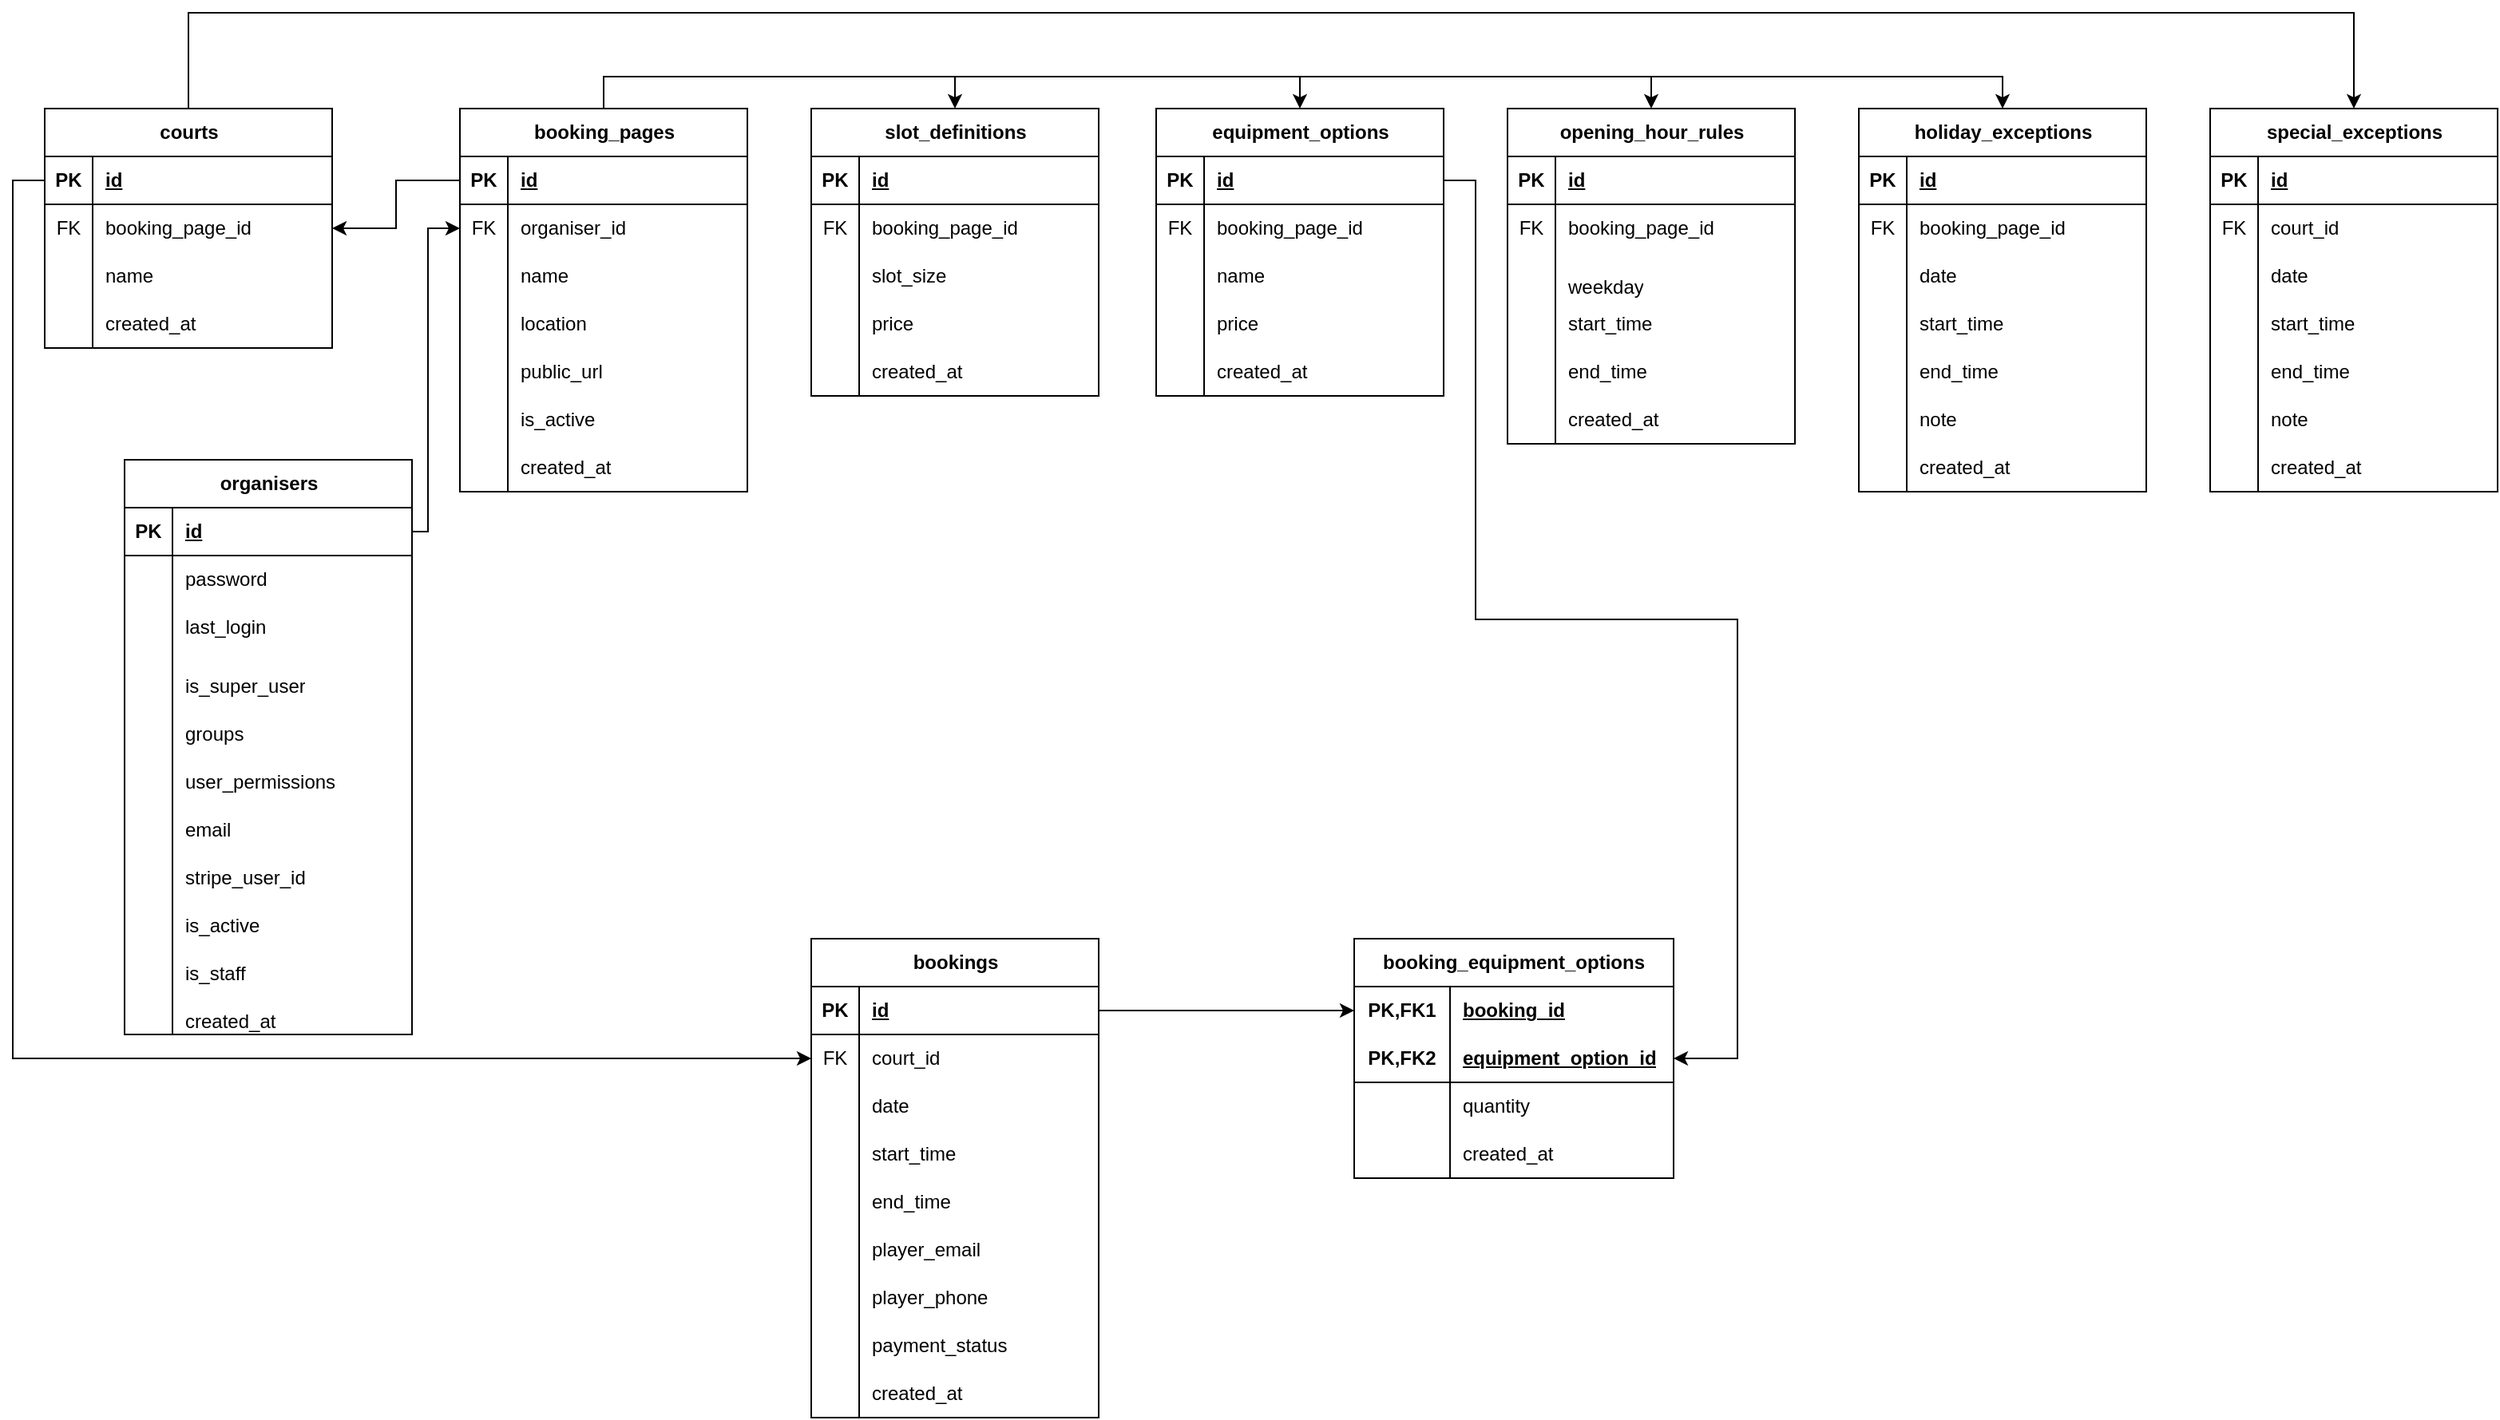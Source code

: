 <mxfile version="28.0.6">
  <diagram name="Page-1" id="2ORVFrIxRyCsmfkaOCfD">
    <mxGraphModel dx="1257" dy="655" grid="1" gridSize="10" guides="1" tooltips="1" connect="1" arrows="1" fold="1" page="1" pageScale="1" pageWidth="827" pageHeight="1169" math="0" shadow="0">
      <root>
        <mxCell id="0" />
        <mxCell id="1" parent="0" />
        <mxCell id="3w4l3Y_ZV5hzvw0vuScy-1" value="organisers" style="shape=table;startSize=30;container=1;collapsible=1;childLayout=tableLayout;fixedRows=1;rowLines=0;fontStyle=1;align=center;resizeLast=1;html=1;" parent="1" vertex="1">
          <mxGeometry x="110" y="380" width="180" height="360" as="geometry" />
        </mxCell>
        <mxCell id="3w4l3Y_ZV5hzvw0vuScy-2" value="" style="shape=tableRow;horizontal=0;startSize=0;swimlaneHead=0;swimlaneBody=0;fillColor=none;collapsible=0;dropTarget=0;points=[[0,0.5],[1,0.5]];portConstraint=eastwest;top=0;left=0;right=0;bottom=1;" parent="3w4l3Y_ZV5hzvw0vuScy-1" vertex="1">
          <mxGeometry y="30" width="180" height="30" as="geometry" />
        </mxCell>
        <mxCell id="3w4l3Y_ZV5hzvw0vuScy-3" value="PK" style="shape=partialRectangle;connectable=0;fillColor=none;top=0;left=0;bottom=0;right=0;fontStyle=1;overflow=hidden;whiteSpace=wrap;html=1;" parent="3w4l3Y_ZV5hzvw0vuScy-2" vertex="1">
          <mxGeometry width="30" height="30" as="geometry">
            <mxRectangle width="30" height="30" as="alternateBounds" />
          </mxGeometry>
        </mxCell>
        <mxCell id="3w4l3Y_ZV5hzvw0vuScy-4" value="id" style="shape=partialRectangle;connectable=0;fillColor=none;top=0;left=0;bottom=0;right=0;align=left;spacingLeft=6;fontStyle=5;overflow=hidden;whiteSpace=wrap;html=1;" parent="3w4l3Y_ZV5hzvw0vuScy-2" vertex="1">
          <mxGeometry x="30" width="150" height="30" as="geometry">
            <mxRectangle width="150" height="30" as="alternateBounds" />
          </mxGeometry>
        </mxCell>
        <mxCell id="3w4l3Y_ZV5hzvw0vuScy-5" value="" style="shape=tableRow;horizontal=0;startSize=0;swimlaneHead=0;swimlaneBody=0;fillColor=none;collapsible=0;dropTarget=0;points=[[0,0.5],[1,0.5]];portConstraint=eastwest;top=0;left=0;right=0;bottom=0;" parent="3w4l3Y_ZV5hzvw0vuScy-1" vertex="1">
          <mxGeometry y="60" width="180" height="30" as="geometry" />
        </mxCell>
        <mxCell id="3w4l3Y_ZV5hzvw0vuScy-6" value="" style="shape=partialRectangle;connectable=0;fillColor=none;top=0;left=0;bottom=0;right=0;editable=1;overflow=hidden;whiteSpace=wrap;html=1;" parent="3w4l3Y_ZV5hzvw0vuScy-5" vertex="1">
          <mxGeometry width="30" height="30" as="geometry">
            <mxRectangle width="30" height="30" as="alternateBounds" />
          </mxGeometry>
        </mxCell>
        <mxCell id="3w4l3Y_ZV5hzvw0vuScy-7" value="password" style="shape=partialRectangle;connectable=0;fillColor=none;top=0;left=0;bottom=0;right=0;align=left;spacingLeft=6;overflow=hidden;whiteSpace=wrap;html=1;" parent="3w4l3Y_ZV5hzvw0vuScy-5" vertex="1">
          <mxGeometry x="30" width="150" height="30" as="geometry">
            <mxRectangle width="150" height="30" as="alternateBounds" />
          </mxGeometry>
        </mxCell>
        <mxCell id="3w4l3Y_ZV5hzvw0vuScy-8" value="" style="shape=tableRow;horizontal=0;startSize=0;swimlaneHead=0;swimlaneBody=0;fillColor=none;collapsible=0;dropTarget=0;points=[[0,0.5],[1,0.5]];portConstraint=eastwest;top=0;left=0;right=0;bottom=0;" parent="3w4l3Y_ZV5hzvw0vuScy-1" vertex="1">
          <mxGeometry y="90" width="180" height="30" as="geometry" />
        </mxCell>
        <mxCell id="3w4l3Y_ZV5hzvw0vuScy-9" value="" style="shape=partialRectangle;connectable=0;fillColor=none;top=0;left=0;bottom=0;right=0;editable=1;overflow=hidden;whiteSpace=wrap;html=1;" parent="3w4l3Y_ZV5hzvw0vuScy-8" vertex="1">
          <mxGeometry width="30" height="30" as="geometry">
            <mxRectangle width="30" height="30" as="alternateBounds" />
          </mxGeometry>
        </mxCell>
        <mxCell id="3w4l3Y_ZV5hzvw0vuScy-10" value="last_login" style="shape=partialRectangle;connectable=0;fillColor=none;top=0;left=0;bottom=0;right=0;align=left;spacingLeft=6;overflow=hidden;whiteSpace=wrap;html=1;" parent="3w4l3Y_ZV5hzvw0vuScy-8" vertex="1">
          <mxGeometry x="30" width="150" height="30" as="geometry">
            <mxRectangle width="150" height="30" as="alternateBounds" />
          </mxGeometry>
        </mxCell>
        <mxCell id="3w4l3Y_ZV5hzvw0vuScy-11" value="" style="shape=tableRow;horizontal=0;startSize=0;swimlaneHead=0;swimlaneBody=0;fillColor=none;collapsible=0;dropTarget=0;points=[[0,0.5],[1,0.5]];portConstraint=eastwest;top=0;left=0;right=0;bottom=0;" parent="3w4l3Y_ZV5hzvw0vuScy-1" vertex="1">
          <mxGeometry y="120" width="180" height="30" as="geometry" />
        </mxCell>
        <mxCell id="3w4l3Y_ZV5hzvw0vuScy-12" value="" style="shape=partialRectangle;connectable=0;fillColor=none;top=0;left=0;bottom=0;right=0;editable=1;overflow=hidden;whiteSpace=wrap;html=1;" parent="3w4l3Y_ZV5hzvw0vuScy-11" vertex="1">
          <mxGeometry width="30" height="30" as="geometry">
            <mxRectangle width="30" height="30" as="alternateBounds" />
          </mxGeometry>
        </mxCell>
        <mxCell id="3w4l3Y_ZV5hzvw0vuScy-13" value="&lt;p class=&quot;p1&quot;&gt;is_super_user&lt;/p&gt;" style="shape=partialRectangle;connectable=0;fillColor=none;top=0;left=0;bottom=0;right=0;align=left;spacingLeft=6;overflow=hidden;whiteSpace=wrap;html=1;" parent="3w4l3Y_ZV5hzvw0vuScy-11" vertex="1">
          <mxGeometry x="30" width="150" height="30" as="geometry">
            <mxRectangle width="150" height="30" as="alternateBounds" />
          </mxGeometry>
        </mxCell>
        <mxCell id="I-5Rr-a0uqe-x-C9l-pI-1" value="" style="shape=tableRow;horizontal=0;startSize=0;swimlaneHead=0;swimlaneBody=0;fillColor=none;collapsible=0;dropTarget=0;points=[[0,0.5],[1,0.5]];portConstraint=eastwest;top=0;left=0;right=0;bottom=0;" parent="3w4l3Y_ZV5hzvw0vuScy-1" vertex="1">
          <mxGeometry y="150" width="180" height="30" as="geometry" />
        </mxCell>
        <mxCell id="I-5Rr-a0uqe-x-C9l-pI-2" value="" style="shape=partialRectangle;connectable=0;fillColor=none;top=0;left=0;bottom=0;right=0;editable=1;overflow=hidden;whiteSpace=wrap;html=1;" parent="I-5Rr-a0uqe-x-C9l-pI-1" vertex="1">
          <mxGeometry width="30" height="30" as="geometry">
            <mxRectangle width="30" height="30" as="alternateBounds" />
          </mxGeometry>
        </mxCell>
        <mxCell id="I-5Rr-a0uqe-x-C9l-pI-3" value="&lt;p class=&quot;p1&quot;&gt;groups&lt;/p&gt;" style="shape=partialRectangle;connectable=0;fillColor=none;top=0;left=0;bottom=0;right=0;align=left;spacingLeft=6;overflow=hidden;whiteSpace=wrap;html=1;" parent="I-5Rr-a0uqe-x-C9l-pI-1" vertex="1">
          <mxGeometry x="30" width="150" height="30" as="geometry">
            <mxRectangle width="150" height="30" as="alternateBounds" />
          </mxGeometry>
        </mxCell>
        <mxCell id="3w4l3Y_ZV5hzvw0vuScy-14" value="" style="shape=tableRow;horizontal=0;startSize=0;swimlaneHead=0;swimlaneBody=0;fillColor=none;collapsible=0;dropTarget=0;points=[[0,0.5],[1,0.5]];portConstraint=eastwest;top=0;left=0;right=0;bottom=0;" parent="3w4l3Y_ZV5hzvw0vuScy-1" vertex="1">
          <mxGeometry y="180" width="180" height="30" as="geometry" />
        </mxCell>
        <mxCell id="3w4l3Y_ZV5hzvw0vuScy-15" value="" style="shape=partialRectangle;connectable=0;fillColor=none;top=0;left=0;bottom=0;right=0;editable=1;overflow=hidden;whiteSpace=wrap;html=1;" parent="3w4l3Y_ZV5hzvw0vuScy-14" vertex="1">
          <mxGeometry width="30" height="30" as="geometry">
            <mxRectangle width="30" height="30" as="alternateBounds" />
          </mxGeometry>
        </mxCell>
        <mxCell id="3w4l3Y_ZV5hzvw0vuScy-16" value="&lt;p class=&quot;p1&quot;&gt;user_permissions&lt;/p&gt;" style="shape=partialRectangle;connectable=0;fillColor=none;top=0;left=0;bottom=0;right=0;align=left;spacingLeft=6;overflow=hidden;whiteSpace=wrap;html=1;" parent="3w4l3Y_ZV5hzvw0vuScy-14" vertex="1">
          <mxGeometry x="30" width="150" height="30" as="geometry">
            <mxRectangle width="150" height="30" as="alternateBounds" />
          </mxGeometry>
        </mxCell>
        <mxCell id="I-5Rr-a0uqe-x-C9l-pI-4" value="" style="shape=tableRow;horizontal=0;startSize=0;swimlaneHead=0;swimlaneBody=0;fillColor=none;collapsible=0;dropTarget=0;points=[[0,0.5],[1,0.5]];portConstraint=eastwest;top=0;left=0;right=0;bottom=0;" parent="3w4l3Y_ZV5hzvw0vuScy-1" vertex="1">
          <mxGeometry y="210" width="180" height="30" as="geometry" />
        </mxCell>
        <mxCell id="I-5Rr-a0uqe-x-C9l-pI-5" value="" style="shape=partialRectangle;connectable=0;fillColor=none;top=0;left=0;bottom=0;right=0;editable=1;overflow=hidden;whiteSpace=wrap;html=1;" parent="I-5Rr-a0uqe-x-C9l-pI-4" vertex="1">
          <mxGeometry width="30" height="30" as="geometry">
            <mxRectangle width="30" height="30" as="alternateBounds" />
          </mxGeometry>
        </mxCell>
        <mxCell id="I-5Rr-a0uqe-x-C9l-pI-6" value="&lt;p class=&quot;p1&quot;&gt;email&lt;/p&gt;" style="shape=partialRectangle;connectable=0;fillColor=none;top=0;left=0;bottom=0;right=0;align=left;spacingLeft=6;overflow=hidden;whiteSpace=wrap;html=1;" parent="I-5Rr-a0uqe-x-C9l-pI-4" vertex="1">
          <mxGeometry x="30" width="150" height="30" as="geometry">
            <mxRectangle width="150" height="30" as="alternateBounds" />
          </mxGeometry>
        </mxCell>
        <mxCell id="I-5Rr-a0uqe-x-C9l-pI-7" value="" style="shape=tableRow;horizontal=0;startSize=0;swimlaneHead=0;swimlaneBody=0;fillColor=none;collapsible=0;dropTarget=0;points=[[0,0.5],[1,0.5]];portConstraint=eastwest;top=0;left=0;right=0;bottom=0;" parent="3w4l3Y_ZV5hzvw0vuScy-1" vertex="1">
          <mxGeometry y="240" width="180" height="30" as="geometry" />
        </mxCell>
        <mxCell id="I-5Rr-a0uqe-x-C9l-pI-8" value="" style="shape=partialRectangle;connectable=0;fillColor=none;top=0;left=0;bottom=0;right=0;editable=1;overflow=hidden;whiteSpace=wrap;html=1;" parent="I-5Rr-a0uqe-x-C9l-pI-7" vertex="1">
          <mxGeometry width="30" height="30" as="geometry">
            <mxRectangle width="30" height="30" as="alternateBounds" />
          </mxGeometry>
        </mxCell>
        <mxCell id="I-5Rr-a0uqe-x-C9l-pI-9" value="&lt;p class=&quot;p1&quot;&gt;stripe_user_id&lt;/p&gt;" style="shape=partialRectangle;connectable=0;fillColor=none;top=0;left=0;bottom=0;right=0;align=left;spacingLeft=6;overflow=hidden;whiteSpace=wrap;html=1;" parent="I-5Rr-a0uqe-x-C9l-pI-7" vertex="1">
          <mxGeometry x="30" width="150" height="30" as="geometry">
            <mxRectangle width="150" height="30" as="alternateBounds" />
          </mxGeometry>
        </mxCell>
        <mxCell id="I-5Rr-a0uqe-x-C9l-pI-10" value="" style="shape=tableRow;horizontal=0;startSize=0;swimlaneHead=0;swimlaneBody=0;fillColor=none;collapsible=0;dropTarget=0;points=[[0,0.5],[1,0.5]];portConstraint=eastwest;top=0;left=0;right=0;bottom=0;" parent="3w4l3Y_ZV5hzvw0vuScy-1" vertex="1">
          <mxGeometry y="270" width="180" height="30" as="geometry" />
        </mxCell>
        <mxCell id="I-5Rr-a0uqe-x-C9l-pI-11" value="" style="shape=partialRectangle;connectable=0;fillColor=none;top=0;left=0;bottom=0;right=0;editable=1;overflow=hidden;whiteSpace=wrap;html=1;" parent="I-5Rr-a0uqe-x-C9l-pI-10" vertex="1">
          <mxGeometry width="30" height="30" as="geometry">
            <mxRectangle width="30" height="30" as="alternateBounds" />
          </mxGeometry>
        </mxCell>
        <mxCell id="I-5Rr-a0uqe-x-C9l-pI-12" value="&lt;p class=&quot;p1&quot;&gt;is_active&lt;/p&gt;" style="shape=partialRectangle;connectable=0;fillColor=none;top=0;left=0;bottom=0;right=0;align=left;spacingLeft=6;overflow=hidden;whiteSpace=wrap;html=1;" parent="I-5Rr-a0uqe-x-C9l-pI-10" vertex="1">
          <mxGeometry x="30" width="150" height="30" as="geometry">
            <mxRectangle width="150" height="30" as="alternateBounds" />
          </mxGeometry>
        </mxCell>
        <mxCell id="I-5Rr-a0uqe-x-C9l-pI-13" value="" style="shape=tableRow;horizontal=0;startSize=0;swimlaneHead=0;swimlaneBody=0;fillColor=none;collapsible=0;dropTarget=0;points=[[0,0.5],[1,0.5]];portConstraint=eastwest;top=0;left=0;right=0;bottom=0;" parent="3w4l3Y_ZV5hzvw0vuScy-1" vertex="1">
          <mxGeometry y="300" width="180" height="30" as="geometry" />
        </mxCell>
        <mxCell id="I-5Rr-a0uqe-x-C9l-pI-14" value="" style="shape=partialRectangle;connectable=0;fillColor=none;top=0;left=0;bottom=0;right=0;editable=1;overflow=hidden;whiteSpace=wrap;html=1;" parent="I-5Rr-a0uqe-x-C9l-pI-13" vertex="1">
          <mxGeometry width="30" height="30" as="geometry">
            <mxRectangle width="30" height="30" as="alternateBounds" />
          </mxGeometry>
        </mxCell>
        <mxCell id="I-5Rr-a0uqe-x-C9l-pI-15" value="&lt;p class=&quot;p1&quot;&gt;is_staff&lt;/p&gt;" style="shape=partialRectangle;connectable=0;fillColor=none;top=0;left=0;bottom=0;right=0;align=left;spacingLeft=6;overflow=hidden;whiteSpace=wrap;html=1;" parent="I-5Rr-a0uqe-x-C9l-pI-13" vertex="1">
          <mxGeometry x="30" width="150" height="30" as="geometry">
            <mxRectangle width="150" height="30" as="alternateBounds" />
          </mxGeometry>
        </mxCell>
        <mxCell id="I-5Rr-a0uqe-x-C9l-pI-16" value="" style="shape=tableRow;horizontal=0;startSize=0;swimlaneHead=0;swimlaneBody=0;fillColor=none;collapsible=0;dropTarget=0;points=[[0,0.5],[1,0.5]];portConstraint=eastwest;top=0;left=0;right=0;bottom=0;" parent="3w4l3Y_ZV5hzvw0vuScy-1" vertex="1">
          <mxGeometry y="330" width="180" height="30" as="geometry" />
        </mxCell>
        <mxCell id="I-5Rr-a0uqe-x-C9l-pI-17" value="" style="shape=partialRectangle;connectable=0;fillColor=none;top=0;left=0;bottom=0;right=0;editable=1;overflow=hidden;whiteSpace=wrap;html=1;" parent="I-5Rr-a0uqe-x-C9l-pI-16" vertex="1">
          <mxGeometry width="30" height="30" as="geometry">
            <mxRectangle width="30" height="30" as="alternateBounds" />
          </mxGeometry>
        </mxCell>
        <mxCell id="I-5Rr-a0uqe-x-C9l-pI-18" value="&lt;p class=&quot;p1&quot;&gt;created_at&lt;/p&gt;" style="shape=partialRectangle;connectable=0;fillColor=none;top=0;left=0;bottom=0;right=0;align=left;spacingLeft=6;overflow=hidden;whiteSpace=wrap;html=1;" parent="I-5Rr-a0uqe-x-C9l-pI-16" vertex="1">
          <mxGeometry x="30" width="150" height="30" as="geometry">
            <mxRectangle width="150" height="30" as="alternateBounds" />
          </mxGeometry>
        </mxCell>
        <mxCell id="3w4l3Y_ZV5hzvw0vuScy-230" style="edgeStyle=orthogonalEdgeStyle;rounded=0;orthogonalLoop=1;jettySize=auto;html=1;exitX=0.5;exitY=0;exitDx=0;exitDy=0;entryX=0.5;entryY=0;entryDx=0;entryDy=0;" parent="1" source="3w4l3Y_ZV5hzvw0vuScy-36" target="3w4l3Y_ZV5hzvw0vuScy-61" edge="1">
          <mxGeometry relative="1" as="geometry" />
        </mxCell>
        <mxCell id="3w4l3Y_ZV5hzvw0vuScy-231" style="edgeStyle=orthogonalEdgeStyle;rounded=0;orthogonalLoop=1;jettySize=auto;html=1;entryX=0.5;entryY=0;entryDx=0;entryDy=0;" parent="1" source="3w4l3Y_ZV5hzvw0vuScy-36" target="3w4l3Y_ZV5hzvw0vuScy-77" edge="1">
          <mxGeometry relative="1" as="geometry">
            <Array as="points">
              <mxPoint x="410" y="140" />
              <mxPoint x="846" y="140" />
            </Array>
          </mxGeometry>
        </mxCell>
        <mxCell id="3w4l3Y_ZV5hzvw0vuScy-232" style="edgeStyle=orthogonalEdgeStyle;rounded=0;orthogonalLoop=1;jettySize=auto;html=1;entryX=0.5;entryY=0;entryDx=0;entryDy=0;" parent="1" source="3w4l3Y_ZV5hzvw0vuScy-36" target="3w4l3Y_ZV5hzvw0vuScy-93" edge="1">
          <mxGeometry relative="1" as="geometry">
            <Array as="points">
              <mxPoint x="410" y="140" />
              <mxPoint x="1066" y="140" />
            </Array>
          </mxGeometry>
        </mxCell>
        <mxCell id="3w4l3Y_ZV5hzvw0vuScy-233" style="edgeStyle=orthogonalEdgeStyle;rounded=0;orthogonalLoop=1;jettySize=auto;html=1;exitX=0.5;exitY=0;exitDx=0;exitDy=0;entryX=0.5;entryY=0;entryDx=0;entryDy=0;" parent="1" source="3w4l3Y_ZV5hzvw0vuScy-36" target="3w4l3Y_ZV5hzvw0vuScy-112" edge="1">
          <mxGeometry relative="1" as="geometry" />
        </mxCell>
        <mxCell id="3w4l3Y_ZV5hzvw0vuScy-36" value="booking_pages" style="shape=table;startSize=30;container=1;collapsible=1;childLayout=tableLayout;fixedRows=1;rowLines=0;fontStyle=1;align=center;resizeLast=1;html=1;" parent="1" vertex="1">
          <mxGeometry x="320" y="160" width="180" height="240" as="geometry" />
        </mxCell>
        <mxCell id="3w4l3Y_ZV5hzvw0vuScy-37" value="" style="shape=tableRow;horizontal=0;startSize=0;swimlaneHead=0;swimlaneBody=0;fillColor=none;collapsible=0;dropTarget=0;points=[[0,0.5],[1,0.5]];portConstraint=eastwest;top=0;left=0;right=0;bottom=1;" parent="3w4l3Y_ZV5hzvw0vuScy-36" vertex="1">
          <mxGeometry y="30" width="180" height="30" as="geometry" />
        </mxCell>
        <mxCell id="3w4l3Y_ZV5hzvw0vuScy-38" value="PK" style="shape=partialRectangle;connectable=0;fillColor=none;top=0;left=0;bottom=0;right=0;fontStyle=1;overflow=hidden;whiteSpace=wrap;html=1;" parent="3w4l3Y_ZV5hzvw0vuScy-37" vertex="1">
          <mxGeometry width="30" height="30" as="geometry">
            <mxRectangle width="30" height="30" as="alternateBounds" />
          </mxGeometry>
        </mxCell>
        <mxCell id="3w4l3Y_ZV5hzvw0vuScy-39" value="id" style="shape=partialRectangle;connectable=0;fillColor=none;top=0;left=0;bottom=0;right=0;align=left;spacingLeft=6;fontStyle=5;overflow=hidden;whiteSpace=wrap;html=1;" parent="3w4l3Y_ZV5hzvw0vuScy-37" vertex="1">
          <mxGeometry x="30" width="150" height="30" as="geometry">
            <mxRectangle width="150" height="30" as="alternateBounds" />
          </mxGeometry>
        </mxCell>
        <mxCell id="3w4l3Y_ZV5hzvw0vuScy-40" value="" style="shape=tableRow;horizontal=0;startSize=0;swimlaneHead=0;swimlaneBody=0;fillColor=none;collapsible=0;dropTarget=0;points=[[0,0.5],[1,0.5]];portConstraint=eastwest;top=0;left=0;right=0;bottom=0;" parent="3w4l3Y_ZV5hzvw0vuScy-36" vertex="1">
          <mxGeometry y="60" width="180" height="30" as="geometry" />
        </mxCell>
        <mxCell id="3w4l3Y_ZV5hzvw0vuScy-41" value="FK" style="shape=partialRectangle;connectable=0;fillColor=none;top=0;left=0;bottom=0;right=0;editable=1;overflow=hidden;whiteSpace=wrap;html=1;" parent="3w4l3Y_ZV5hzvw0vuScy-40" vertex="1">
          <mxGeometry width="30" height="30" as="geometry">
            <mxRectangle width="30" height="30" as="alternateBounds" />
          </mxGeometry>
        </mxCell>
        <mxCell id="3w4l3Y_ZV5hzvw0vuScy-42" value="organiser_id" style="shape=partialRectangle;connectable=0;fillColor=none;top=0;left=0;bottom=0;right=0;align=left;spacingLeft=6;overflow=hidden;whiteSpace=wrap;html=1;" parent="3w4l3Y_ZV5hzvw0vuScy-40" vertex="1">
          <mxGeometry x="30" width="150" height="30" as="geometry">
            <mxRectangle width="150" height="30" as="alternateBounds" />
          </mxGeometry>
        </mxCell>
        <mxCell id="3w4l3Y_ZV5hzvw0vuScy-43" value="" style="shape=tableRow;horizontal=0;startSize=0;swimlaneHead=0;swimlaneBody=0;fillColor=none;collapsible=0;dropTarget=0;points=[[0,0.5],[1,0.5]];portConstraint=eastwest;top=0;left=0;right=0;bottom=0;" parent="3w4l3Y_ZV5hzvw0vuScy-36" vertex="1">
          <mxGeometry y="90" width="180" height="30" as="geometry" />
        </mxCell>
        <mxCell id="3w4l3Y_ZV5hzvw0vuScy-44" value="" style="shape=partialRectangle;connectable=0;fillColor=none;top=0;left=0;bottom=0;right=0;editable=1;overflow=hidden;whiteSpace=wrap;html=1;" parent="3w4l3Y_ZV5hzvw0vuScy-43" vertex="1">
          <mxGeometry width="30" height="30" as="geometry">
            <mxRectangle width="30" height="30" as="alternateBounds" />
          </mxGeometry>
        </mxCell>
        <mxCell id="3w4l3Y_ZV5hzvw0vuScy-45" value="name" style="shape=partialRectangle;connectable=0;fillColor=none;top=0;left=0;bottom=0;right=0;align=left;spacingLeft=6;overflow=hidden;whiteSpace=wrap;html=1;" parent="3w4l3Y_ZV5hzvw0vuScy-43" vertex="1">
          <mxGeometry x="30" width="150" height="30" as="geometry">
            <mxRectangle width="150" height="30" as="alternateBounds" />
          </mxGeometry>
        </mxCell>
        <mxCell id="3w4l3Y_ZV5hzvw0vuScy-58" value="" style="shape=tableRow;horizontal=0;startSize=0;swimlaneHead=0;swimlaneBody=0;fillColor=none;collapsible=0;dropTarget=0;points=[[0,0.5],[1,0.5]];portConstraint=eastwest;top=0;left=0;right=0;bottom=0;" parent="3w4l3Y_ZV5hzvw0vuScy-36" vertex="1">
          <mxGeometry y="120" width="180" height="30" as="geometry" />
        </mxCell>
        <mxCell id="3w4l3Y_ZV5hzvw0vuScy-59" value="" style="shape=partialRectangle;connectable=0;fillColor=none;top=0;left=0;bottom=0;right=0;editable=1;overflow=hidden;whiteSpace=wrap;html=1;" parent="3w4l3Y_ZV5hzvw0vuScy-58" vertex="1">
          <mxGeometry width="30" height="30" as="geometry">
            <mxRectangle width="30" height="30" as="alternateBounds" />
          </mxGeometry>
        </mxCell>
        <mxCell id="3w4l3Y_ZV5hzvw0vuScy-60" value="location" style="shape=partialRectangle;connectable=0;fillColor=none;top=0;left=0;bottom=0;right=0;align=left;spacingLeft=6;overflow=hidden;whiteSpace=wrap;html=1;" parent="3w4l3Y_ZV5hzvw0vuScy-58" vertex="1">
          <mxGeometry x="30" width="150" height="30" as="geometry">
            <mxRectangle width="150" height="30" as="alternateBounds" />
          </mxGeometry>
        </mxCell>
        <mxCell id="3w4l3Y_ZV5hzvw0vuScy-49" value="" style="shape=tableRow;horizontal=0;startSize=0;swimlaneHead=0;swimlaneBody=0;fillColor=none;collapsible=0;dropTarget=0;points=[[0,0.5],[1,0.5]];portConstraint=eastwest;top=0;left=0;right=0;bottom=0;" parent="3w4l3Y_ZV5hzvw0vuScy-36" vertex="1">
          <mxGeometry y="150" width="180" height="30" as="geometry" />
        </mxCell>
        <mxCell id="3w4l3Y_ZV5hzvw0vuScy-50" value="" style="shape=partialRectangle;connectable=0;fillColor=none;top=0;left=0;bottom=0;right=0;editable=1;overflow=hidden;whiteSpace=wrap;html=1;" parent="3w4l3Y_ZV5hzvw0vuScy-49" vertex="1">
          <mxGeometry width="30" height="30" as="geometry">
            <mxRectangle width="30" height="30" as="alternateBounds" />
          </mxGeometry>
        </mxCell>
        <mxCell id="3w4l3Y_ZV5hzvw0vuScy-51" value="public_url" style="shape=partialRectangle;connectable=0;fillColor=none;top=0;left=0;bottom=0;right=0;align=left;spacingLeft=6;overflow=hidden;whiteSpace=wrap;html=1;" parent="3w4l3Y_ZV5hzvw0vuScy-49" vertex="1">
          <mxGeometry x="30" width="150" height="30" as="geometry">
            <mxRectangle width="150" height="30" as="alternateBounds" />
          </mxGeometry>
        </mxCell>
        <mxCell id="3w4l3Y_ZV5hzvw0vuScy-52" value="" style="shape=tableRow;horizontal=0;startSize=0;swimlaneHead=0;swimlaneBody=0;fillColor=none;collapsible=0;dropTarget=0;points=[[0,0.5],[1,0.5]];portConstraint=eastwest;top=0;left=0;right=0;bottom=0;" parent="3w4l3Y_ZV5hzvw0vuScy-36" vertex="1">
          <mxGeometry y="180" width="180" height="30" as="geometry" />
        </mxCell>
        <mxCell id="3w4l3Y_ZV5hzvw0vuScy-53" value="" style="shape=partialRectangle;connectable=0;fillColor=none;top=0;left=0;bottom=0;right=0;editable=1;overflow=hidden;whiteSpace=wrap;html=1;" parent="3w4l3Y_ZV5hzvw0vuScy-52" vertex="1">
          <mxGeometry width="30" height="30" as="geometry">
            <mxRectangle width="30" height="30" as="alternateBounds" />
          </mxGeometry>
        </mxCell>
        <mxCell id="3w4l3Y_ZV5hzvw0vuScy-54" value="is_active" style="shape=partialRectangle;connectable=0;fillColor=none;top=0;left=0;bottom=0;right=0;align=left;spacingLeft=6;overflow=hidden;whiteSpace=wrap;html=1;" parent="3w4l3Y_ZV5hzvw0vuScy-52" vertex="1">
          <mxGeometry x="30" width="150" height="30" as="geometry">
            <mxRectangle width="150" height="30" as="alternateBounds" />
          </mxGeometry>
        </mxCell>
        <mxCell id="3w4l3Y_ZV5hzvw0vuScy-55" value="" style="shape=tableRow;horizontal=0;startSize=0;swimlaneHead=0;swimlaneBody=0;fillColor=none;collapsible=0;dropTarget=0;points=[[0,0.5],[1,0.5]];portConstraint=eastwest;top=0;left=0;right=0;bottom=0;" parent="3w4l3Y_ZV5hzvw0vuScy-36" vertex="1">
          <mxGeometry y="210" width="180" height="30" as="geometry" />
        </mxCell>
        <mxCell id="3w4l3Y_ZV5hzvw0vuScy-56" value="" style="shape=partialRectangle;connectable=0;fillColor=none;top=0;left=0;bottom=0;right=0;editable=1;overflow=hidden;whiteSpace=wrap;html=1;" parent="3w4l3Y_ZV5hzvw0vuScy-55" vertex="1">
          <mxGeometry width="30" height="30" as="geometry">
            <mxRectangle width="30" height="30" as="alternateBounds" />
          </mxGeometry>
        </mxCell>
        <mxCell id="3w4l3Y_ZV5hzvw0vuScy-57" value="created_at" style="shape=partialRectangle;connectable=0;fillColor=none;top=0;left=0;bottom=0;right=0;align=left;spacingLeft=6;overflow=hidden;whiteSpace=wrap;html=1;" parent="3w4l3Y_ZV5hzvw0vuScy-55" vertex="1">
          <mxGeometry x="30" width="150" height="30" as="geometry">
            <mxRectangle width="150" height="30" as="alternateBounds" />
          </mxGeometry>
        </mxCell>
        <mxCell id="3w4l3Y_ZV5hzvw0vuScy-61" value="slot_definitions" style="shape=table;startSize=30;container=1;collapsible=1;childLayout=tableLayout;fixedRows=1;rowLines=0;fontStyle=1;align=center;resizeLast=1;html=1;" parent="1" vertex="1">
          <mxGeometry x="540" y="160" width="180" height="180" as="geometry" />
        </mxCell>
        <mxCell id="3w4l3Y_ZV5hzvw0vuScy-62" value="" style="shape=tableRow;horizontal=0;startSize=0;swimlaneHead=0;swimlaneBody=0;fillColor=none;collapsible=0;dropTarget=0;points=[[0,0.5],[1,0.5]];portConstraint=eastwest;top=0;left=0;right=0;bottom=1;" parent="3w4l3Y_ZV5hzvw0vuScy-61" vertex="1">
          <mxGeometry y="30" width="180" height="30" as="geometry" />
        </mxCell>
        <mxCell id="3w4l3Y_ZV5hzvw0vuScy-63" value="PK" style="shape=partialRectangle;connectable=0;fillColor=none;top=0;left=0;bottom=0;right=0;fontStyle=1;overflow=hidden;whiteSpace=wrap;html=1;" parent="3w4l3Y_ZV5hzvw0vuScy-62" vertex="1">
          <mxGeometry width="30" height="30" as="geometry">
            <mxRectangle width="30" height="30" as="alternateBounds" />
          </mxGeometry>
        </mxCell>
        <mxCell id="3w4l3Y_ZV5hzvw0vuScy-64" value="id" style="shape=partialRectangle;connectable=0;fillColor=none;top=0;left=0;bottom=0;right=0;align=left;spacingLeft=6;fontStyle=5;overflow=hidden;whiteSpace=wrap;html=1;" parent="3w4l3Y_ZV5hzvw0vuScy-62" vertex="1">
          <mxGeometry x="30" width="150" height="30" as="geometry">
            <mxRectangle width="150" height="30" as="alternateBounds" />
          </mxGeometry>
        </mxCell>
        <mxCell id="3w4l3Y_ZV5hzvw0vuScy-65" value="" style="shape=tableRow;horizontal=0;startSize=0;swimlaneHead=0;swimlaneBody=0;fillColor=none;collapsible=0;dropTarget=0;points=[[0,0.5],[1,0.5]];portConstraint=eastwest;top=0;left=0;right=0;bottom=0;" parent="3w4l3Y_ZV5hzvw0vuScy-61" vertex="1">
          <mxGeometry y="60" width="180" height="30" as="geometry" />
        </mxCell>
        <mxCell id="3w4l3Y_ZV5hzvw0vuScy-66" value="FK" style="shape=partialRectangle;connectable=0;fillColor=none;top=0;left=0;bottom=0;right=0;editable=1;overflow=hidden;whiteSpace=wrap;html=1;" parent="3w4l3Y_ZV5hzvw0vuScy-65" vertex="1">
          <mxGeometry width="30" height="30" as="geometry">
            <mxRectangle width="30" height="30" as="alternateBounds" />
          </mxGeometry>
        </mxCell>
        <mxCell id="3w4l3Y_ZV5hzvw0vuScy-67" value="booking_page_id" style="shape=partialRectangle;connectable=0;fillColor=none;top=0;left=0;bottom=0;right=0;align=left;spacingLeft=6;overflow=hidden;whiteSpace=wrap;html=1;" parent="3w4l3Y_ZV5hzvw0vuScy-65" vertex="1">
          <mxGeometry x="30" width="150" height="30" as="geometry">
            <mxRectangle width="150" height="30" as="alternateBounds" />
          </mxGeometry>
        </mxCell>
        <mxCell id="3w4l3Y_ZV5hzvw0vuScy-68" value="" style="shape=tableRow;horizontal=0;startSize=0;swimlaneHead=0;swimlaneBody=0;fillColor=none;collapsible=0;dropTarget=0;points=[[0,0.5],[1,0.5]];portConstraint=eastwest;top=0;left=0;right=0;bottom=0;" parent="3w4l3Y_ZV5hzvw0vuScy-61" vertex="1">
          <mxGeometry y="90" width="180" height="30" as="geometry" />
        </mxCell>
        <mxCell id="3w4l3Y_ZV5hzvw0vuScy-69" value="" style="shape=partialRectangle;connectable=0;fillColor=none;top=0;left=0;bottom=0;right=0;editable=1;overflow=hidden;whiteSpace=wrap;html=1;" parent="3w4l3Y_ZV5hzvw0vuScy-68" vertex="1">
          <mxGeometry width="30" height="30" as="geometry">
            <mxRectangle width="30" height="30" as="alternateBounds" />
          </mxGeometry>
        </mxCell>
        <mxCell id="3w4l3Y_ZV5hzvw0vuScy-70" value="slot_size" style="shape=partialRectangle;connectable=0;fillColor=none;top=0;left=0;bottom=0;right=0;align=left;spacingLeft=6;overflow=hidden;whiteSpace=wrap;html=1;" parent="3w4l3Y_ZV5hzvw0vuScy-68" vertex="1">
          <mxGeometry x="30" width="150" height="30" as="geometry">
            <mxRectangle width="150" height="30" as="alternateBounds" />
          </mxGeometry>
        </mxCell>
        <mxCell id="3w4l3Y_ZV5hzvw0vuScy-74" value="" style="shape=tableRow;horizontal=0;startSize=0;swimlaneHead=0;swimlaneBody=0;fillColor=none;collapsible=0;dropTarget=0;points=[[0,0.5],[1,0.5]];portConstraint=eastwest;top=0;left=0;right=0;bottom=0;" parent="3w4l3Y_ZV5hzvw0vuScy-61" vertex="1">
          <mxGeometry y="120" width="180" height="30" as="geometry" />
        </mxCell>
        <mxCell id="3w4l3Y_ZV5hzvw0vuScy-75" value="" style="shape=partialRectangle;connectable=0;fillColor=none;top=0;left=0;bottom=0;right=0;editable=1;overflow=hidden;whiteSpace=wrap;html=1;" parent="3w4l3Y_ZV5hzvw0vuScy-74" vertex="1">
          <mxGeometry width="30" height="30" as="geometry">
            <mxRectangle width="30" height="30" as="alternateBounds" />
          </mxGeometry>
        </mxCell>
        <mxCell id="3w4l3Y_ZV5hzvw0vuScy-76" value="price" style="shape=partialRectangle;connectable=0;fillColor=none;top=0;left=0;bottom=0;right=0;align=left;spacingLeft=6;overflow=hidden;whiteSpace=wrap;html=1;" parent="3w4l3Y_ZV5hzvw0vuScy-74" vertex="1">
          <mxGeometry x="30" width="150" height="30" as="geometry">
            <mxRectangle width="150" height="30" as="alternateBounds" />
          </mxGeometry>
        </mxCell>
        <mxCell id="3w4l3Y_ZV5hzvw0vuScy-71" value="" style="shape=tableRow;horizontal=0;startSize=0;swimlaneHead=0;swimlaneBody=0;fillColor=none;collapsible=0;dropTarget=0;points=[[0,0.5],[1,0.5]];portConstraint=eastwest;top=0;left=0;right=0;bottom=0;" parent="3w4l3Y_ZV5hzvw0vuScy-61" vertex="1">
          <mxGeometry y="150" width="180" height="30" as="geometry" />
        </mxCell>
        <mxCell id="3w4l3Y_ZV5hzvw0vuScy-72" value="" style="shape=partialRectangle;connectable=0;fillColor=none;top=0;left=0;bottom=0;right=0;editable=1;overflow=hidden;whiteSpace=wrap;html=1;" parent="3w4l3Y_ZV5hzvw0vuScy-71" vertex="1">
          <mxGeometry width="30" height="30" as="geometry">
            <mxRectangle width="30" height="30" as="alternateBounds" />
          </mxGeometry>
        </mxCell>
        <mxCell id="3w4l3Y_ZV5hzvw0vuScy-73" value="created_at" style="shape=partialRectangle;connectable=0;fillColor=none;top=0;left=0;bottom=0;right=0;align=left;spacingLeft=6;overflow=hidden;whiteSpace=wrap;html=1;" parent="3w4l3Y_ZV5hzvw0vuScy-71" vertex="1">
          <mxGeometry x="30" width="150" height="30" as="geometry">
            <mxRectangle width="150" height="30" as="alternateBounds" />
          </mxGeometry>
        </mxCell>
        <mxCell id="3w4l3Y_ZV5hzvw0vuScy-77" value="equipment_options" style="shape=table;startSize=30;container=1;collapsible=1;childLayout=tableLayout;fixedRows=1;rowLines=0;fontStyle=1;align=center;resizeLast=1;html=1;" parent="1" vertex="1">
          <mxGeometry x="756" y="160" width="180" height="180" as="geometry" />
        </mxCell>
        <mxCell id="3w4l3Y_ZV5hzvw0vuScy-78" value="" style="shape=tableRow;horizontal=0;startSize=0;swimlaneHead=0;swimlaneBody=0;fillColor=none;collapsible=0;dropTarget=0;points=[[0,0.5],[1,0.5]];portConstraint=eastwest;top=0;left=0;right=0;bottom=1;" parent="3w4l3Y_ZV5hzvw0vuScy-77" vertex="1">
          <mxGeometry y="30" width="180" height="30" as="geometry" />
        </mxCell>
        <mxCell id="3w4l3Y_ZV5hzvw0vuScy-79" value="PK" style="shape=partialRectangle;connectable=0;fillColor=none;top=0;left=0;bottom=0;right=0;fontStyle=1;overflow=hidden;whiteSpace=wrap;html=1;" parent="3w4l3Y_ZV5hzvw0vuScy-78" vertex="1">
          <mxGeometry width="30" height="30" as="geometry">
            <mxRectangle width="30" height="30" as="alternateBounds" />
          </mxGeometry>
        </mxCell>
        <mxCell id="3w4l3Y_ZV5hzvw0vuScy-80" value="id" style="shape=partialRectangle;connectable=0;fillColor=none;top=0;left=0;bottom=0;right=0;align=left;spacingLeft=6;fontStyle=5;overflow=hidden;whiteSpace=wrap;html=1;" parent="3w4l3Y_ZV5hzvw0vuScy-78" vertex="1">
          <mxGeometry x="30" width="150" height="30" as="geometry">
            <mxRectangle width="150" height="30" as="alternateBounds" />
          </mxGeometry>
        </mxCell>
        <mxCell id="3w4l3Y_ZV5hzvw0vuScy-81" value="" style="shape=tableRow;horizontal=0;startSize=0;swimlaneHead=0;swimlaneBody=0;fillColor=none;collapsible=0;dropTarget=0;points=[[0,0.5],[1,0.5]];portConstraint=eastwest;top=0;left=0;right=0;bottom=0;" parent="3w4l3Y_ZV5hzvw0vuScy-77" vertex="1">
          <mxGeometry y="60" width="180" height="30" as="geometry" />
        </mxCell>
        <mxCell id="3w4l3Y_ZV5hzvw0vuScy-82" value="FK" style="shape=partialRectangle;connectable=0;fillColor=none;top=0;left=0;bottom=0;right=0;editable=1;overflow=hidden;whiteSpace=wrap;html=1;" parent="3w4l3Y_ZV5hzvw0vuScy-81" vertex="1">
          <mxGeometry width="30" height="30" as="geometry">
            <mxRectangle width="30" height="30" as="alternateBounds" />
          </mxGeometry>
        </mxCell>
        <mxCell id="3w4l3Y_ZV5hzvw0vuScy-83" value="booking_page_id" style="shape=partialRectangle;connectable=0;fillColor=none;top=0;left=0;bottom=0;right=0;align=left;spacingLeft=6;overflow=hidden;whiteSpace=wrap;html=1;" parent="3w4l3Y_ZV5hzvw0vuScy-81" vertex="1">
          <mxGeometry x="30" width="150" height="30" as="geometry">
            <mxRectangle width="150" height="30" as="alternateBounds" />
          </mxGeometry>
        </mxCell>
        <mxCell id="3w4l3Y_ZV5hzvw0vuScy-84" value="" style="shape=tableRow;horizontal=0;startSize=0;swimlaneHead=0;swimlaneBody=0;fillColor=none;collapsible=0;dropTarget=0;points=[[0,0.5],[1,0.5]];portConstraint=eastwest;top=0;left=0;right=0;bottom=0;" parent="3w4l3Y_ZV5hzvw0vuScy-77" vertex="1">
          <mxGeometry y="90" width="180" height="30" as="geometry" />
        </mxCell>
        <mxCell id="3w4l3Y_ZV5hzvw0vuScy-85" value="" style="shape=partialRectangle;connectable=0;fillColor=none;top=0;left=0;bottom=0;right=0;editable=1;overflow=hidden;whiteSpace=wrap;html=1;" parent="3w4l3Y_ZV5hzvw0vuScy-84" vertex="1">
          <mxGeometry width="30" height="30" as="geometry">
            <mxRectangle width="30" height="30" as="alternateBounds" />
          </mxGeometry>
        </mxCell>
        <mxCell id="3w4l3Y_ZV5hzvw0vuScy-86" value="name" style="shape=partialRectangle;connectable=0;fillColor=none;top=0;left=0;bottom=0;right=0;align=left;spacingLeft=6;overflow=hidden;whiteSpace=wrap;html=1;" parent="3w4l3Y_ZV5hzvw0vuScy-84" vertex="1">
          <mxGeometry x="30" width="150" height="30" as="geometry">
            <mxRectangle width="150" height="30" as="alternateBounds" />
          </mxGeometry>
        </mxCell>
        <mxCell id="3w4l3Y_ZV5hzvw0vuScy-87" value="" style="shape=tableRow;horizontal=0;startSize=0;swimlaneHead=0;swimlaneBody=0;fillColor=none;collapsible=0;dropTarget=0;points=[[0,0.5],[1,0.5]];portConstraint=eastwest;top=0;left=0;right=0;bottom=0;" parent="3w4l3Y_ZV5hzvw0vuScy-77" vertex="1">
          <mxGeometry y="120" width="180" height="30" as="geometry" />
        </mxCell>
        <mxCell id="3w4l3Y_ZV5hzvw0vuScy-88" value="" style="shape=partialRectangle;connectable=0;fillColor=none;top=0;left=0;bottom=0;right=0;editable=1;overflow=hidden;whiteSpace=wrap;html=1;" parent="3w4l3Y_ZV5hzvw0vuScy-87" vertex="1">
          <mxGeometry width="30" height="30" as="geometry">
            <mxRectangle width="30" height="30" as="alternateBounds" />
          </mxGeometry>
        </mxCell>
        <mxCell id="3w4l3Y_ZV5hzvw0vuScy-89" value="price" style="shape=partialRectangle;connectable=0;fillColor=none;top=0;left=0;bottom=0;right=0;align=left;spacingLeft=6;overflow=hidden;whiteSpace=wrap;html=1;" parent="3w4l3Y_ZV5hzvw0vuScy-87" vertex="1">
          <mxGeometry x="30" width="150" height="30" as="geometry">
            <mxRectangle width="150" height="30" as="alternateBounds" />
          </mxGeometry>
        </mxCell>
        <mxCell id="3w4l3Y_ZV5hzvw0vuScy-90" value="" style="shape=tableRow;horizontal=0;startSize=0;swimlaneHead=0;swimlaneBody=0;fillColor=none;collapsible=0;dropTarget=0;points=[[0,0.5],[1,0.5]];portConstraint=eastwest;top=0;left=0;right=0;bottom=0;" parent="3w4l3Y_ZV5hzvw0vuScy-77" vertex="1">
          <mxGeometry y="150" width="180" height="30" as="geometry" />
        </mxCell>
        <mxCell id="3w4l3Y_ZV5hzvw0vuScy-91" value="" style="shape=partialRectangle;connectable=0;fillColor=none;top=0;left=0;bottom=0;right=0;editable=1;overflow=hidden;whiteSpace=wrap;html=1;" parent="3w4l3Y_ZV5hzvw0vuScy-90" vertex="1">
          <mxGeometry width="30" height="30" as="geometry">
            <mxRectangle width="30" height="30" as="alternateBounds" />
          </mxGeometry>
        </mxCell>
        <mxCell id="3w4l3Y_ZV5hzvw0vuScy-92" value="created_at" style="shape=partialRectangle;connectable=0;fillColor=none;top=0;left=0;bottom=0;right=0;align=left;spacingLeft=6;overflow=hidden;whiteSpace=wrap;html=1;" parent="3w4l3Y_ZV5hzvw0vuScy-90" vertex="1">
          <mxGeometry x="30" width="150" height="30" as="geometry">
            <mxRectangle width="150" height="30" as="alternateBounds" />
          </mxGeometry>
        </mxCell>
        <mxCell id="3w4l3Y_ZV5hzvw0vuScy-93" value="opening_hour_rules" style="shape=table;startSize=30;container=1;collapsible=1;childLayout=tableLayout;fixedRows=1;rowLines=0;fontStyle=1;align=center;resizeLast=1;html=1;" parent="1" vertex="1">
          <mxGeometry x="976" y="160" width="180" height="210" as="geometry" />
        </mxCell>
        <mxCell id="3w4l3Y_ZV5hzvw0vuScy-94" value="" style="shape=tableRow;horizontal=0;startSize=0;swimlaneHead=0;swimlaneBody=0;fillColor=none;collapsible=0;dropTarget=0;points=[[0,0.5],[1,0.5]];portConstraint=eastwest;top=0;left=0;right=0;bottom=1;" parent="3w4l3Y_ZV5hzvw0vuScy-93" vertex="1">
          <mxGeometry y="30" width="180" height="30" as="geometry" />
        </mxCell>
        <mxCell id="3w4l3Y_ZV5hzvw0vuScy-95" value="PK" style="shape=partialRectangle;connectable=0;fillColor=none;top=0;left=0;bottom=0;right=0;fontStyle=1;overflow=hidden;whiteSpace=wrap;html=1;" parent="3w4l3Y_ZV5hzvw0vuScy-94" vertex="1">
          <mxGeometry width="30" height="30" as="geometry">
            <mxRectangle width="30" height="30" as="alternateBounds" />
          </mxGeometry>
        </mxCell>
        <mxCell id="3w4l3Y_ZV5hzvw0vuScy-96" value="id" style="shape=partialRectangle;connectable=0;fillColor=none;top=0;left=0;bottom=0;right=0;align=left;spacingLeft=6;fontStyle=5;overflow=hidden;whiteSpace=wrap;html=1;" parent="3w4l3Y_ZV5hzvw0vuScy-94" vertex="1">
          <mxGeometry x="30" width="150" height="30" as="geometry">
            <mxRectangle width="150" height="30" as="alternateBounds" />
          </mxGeometry>
        </mxCell>
        <mxCell id="3w4l3Y_ZV5hzvw0vuScy-97" value="" style="shape=tableRow;horizontal=0;startSize=0;swimlaneHead=0;swimlaneBody=0;fillColor=none;collapsible=0;dropTarget=0;points=[[0,0.5],[1,0.5]];portConstraint=eastwest;top=0;left=0;right=0;bottom=0;" parent="3w4l3Y_ZV5hzvw0vuScy-93" vertex="1">
          <mxGeometry y="60" width="180" height="30" as="geometry" />
        </mxCell>
        <mxCell id="3w4l3Y_ZV5hzvw0vuScy-98" value="FK" style="shape=partialRectangle;connectable=0;fillColor=none;top=0;left=0;bottom=0;right=0;editable=1;overflow=hidden;whiteSpace=wrap;html=1;" parent="3w4l3Y_ZV5hzvw0vuScy-97" vertex="1">
          <mxGeometry width="30" height="30" as="geometry">
            <mxRectangle width="30" height="30" as="alternateBounds" />
          </mxGeometry>
        </mxCell>
        <mxCell id="3w4l3Y_ZV5hzvw0vuScy-99" value="booking_page_id" style="shape=partialRectangle;connectable=0;fillColor=none;top=0;left=0;bottom=0;right=0;align=left;spacingLeft=6;overflow=hidden;whiteSpace=wrap;html=1;" parent="3w4l3Y_ZV5hzvw0vuScy-97" vertex="1">
          <mxGeometry x="30" width="150" height="30" as="geometry">
            <mxRectangle width="150" height="30" as="alternateBounds" />
          </mxGeometry>
        </mxCell>
        <mxCell id="3w4l3Y_ZV5hzvw0vuScy-100" value="" style="shape=tableRow;horizontal=0;startSize=0;swimlaneHead=0;swimlaneBody=0;fillColor=none;collapsible=0;dropTarget=0;points=[[0,0.5],[1,0.5]];portConstraint=eastwest;top=0;left=0;right=0;bottom=0;" parent="3w4l3Y_ZV5hzvw0vuScy-93" vertex="1">
          <mxGeometry y="90" width="180" height="30" as="geometry" />
        </mxCell>
        <mxCell id="3w4l3Y_ZV5hzvw0vuScy-101" value="" style="shape=partialRectangle;connectable=0;fillColor=none;top=0;left=0;bottom=0;right=0;editable=1;overflow=hidden;whiteSpace=wrap;html=1;" parent="3w4l3Y_ZV5hzvw0vuScy-100" vertex="1">
          <mxGeometry width="30" height="30" as="geometry">
            <mxRectangle width="30" height="30" as="alternateBounds" />
          </mxGeometry>
        </mxCell>
        <mxCell id="3w4l3Y_ZV5hzvw0vuScy-102" value="&lt;p class=&quot;p1&quot;&gt;weekday&lt;/p&gt;" style="shape=partialRectangle;connectable=0;fillColor=none;top=0;left=0;bottom=0;right=0;align=left;spacingLeft=6;overflow=hidden;whiteSpace=wrap;html=1;" parent="3w4l3Y_ZV5hzvw0vuScy-100" vertex="1">
          <mxGeometry x="30" width="150" height="30" as="geometry">
            <mxRectangle width="150" height="30" as="alternateBounds" />
          </mxGeometry>
        </mxCell>
        <mxCell id="3w4l3Y_ZV5hzvw0vuScy-103" value="" style="shape=tableRow;horizontal=0;startSize=0;swimlaneHead=0;swimlaneBody=0;fillColor=none;collapsible=0;dropTarget=0;points=[[0,0.5],[1,0.5]];portConstraint=eastwest;top=0;left=0;right=0;bottom=0;" parent="3w4l3Y_ZV5hzvw0vuScy-93" vertex="1">
          <mxGeometry y="120" width="180" height="30" as="geometry" />
        </mxCell>
        <mxCell id="3w4l3Y_ZV5hzvw0vuScy-104" value="" style="shape=partialRectangle;connectable=0;fillColor=none;top=0;left=0;bottom=0;right=0;editable=1;overflow=hidden;whiteSpace=wrap;html=1;" parent="3w4l3Y_ZV5hzvw0vuScy-103" vertex="1">
          <mxGeometry width="30" height="30" as="geometry">
            <mxRectangle width="30" height="30" as="alternateBounds" />
          </mxGeometry>
        </mxCell>
        <mxCell id="3w4l3Y_ZV5hzvw0vuScy-105" value="start_time" style="shape=partialRectangle;connectable=0;fillColor=none;top=0;left=0;bottom=0;right=0;align=left;spacingLeft=6;overflow=hidden;whiteSpace=wrap;html=1;" parent="3w4l3Y_ZV5hzvw0vuScy-103" vertex="1">
          <mxGeometry x="30" width="150" height="30" as="geometry">
            <mxRectangle width="150" height="30" as="alternateBounds" />
          </mxGeometry>
        </mxCell>
        <mxCell id="3w4l3Y_ZV5hzvw0vuScy-106" value="" style="shape=tableRow;horizontal=0;startSize=0;swimlaneHead=0;swimlaneBody=0;fillColor=none;collapsible=0;dropTarget=0;points=[[0,0.5],[1,0.5]];portConstraint=eastwest;top=0;left=0;right=0;bottom=0;" parent="3w4l3Y_ZV5hzvw0vuScy-93" vertex="1">
          <mxGeometry y="150" width="180" height="30" as="geometry" />
        </mxCell>
        <mxCell id="3w4l3Y_ZV5hzvw0vuScy-107" value="" style="shape=partialRectangle;connectable=0;fillColor=none;top=0;left=0;bottom=0;right=0;editable=1;overflow=hidden;whiteSpace=wrap;html=1;" parent="3w4l3Y_ZV5hzvw0vuScy-106" vertex="1">
          <mxGeometry width="30" height="30" as="geometry">
            <mxRectangle width="30" height="30" as="alternateBounds" />
          </mxGeometry>
        </mxCell>
        <mxCell id="3w4l3Y_ZV5hzvw0vuScy-108" value="end_time" style="shape=partialRectangle;connectable=0;fillColor=none;top=0;left=0;bottom=0;right=0;align=left;spacingLeft=6;overflow=hidden;whiteSpace=wrap;html=1;" parent="3w4l3Y_ZV5hzvw0vuScy-106" vertex="1">
          <mxGeometry x="30" width="150" height="30" as="geometry">
            <mxRectangle width="150" height="30" as="alternateBounds" />
          </mxGeometry>
        </mxCell>
        <mxCell id="3w4l3Y_ZV5hzvw0vuScy-109" value="" style="shape=tableRow;horizontal=0;startSize=0;swimlaneHead=0;swimlaneBody=0;fillColor=none;collapsible=0;dropTarget=0;points=[[0,0.5],[1,0.5]];portConstraint=eastwest;top=0;left=0;right=0;bottom=0;" parent="3w4l3Y_ZV5hzvw0vuScy-93" vertex="1">
          <mxGeometry y="180" width="180" height="30" as="geometry" />
        </mxCell>
        <mxCell id="3w4l3Y_ZV5hzvw0vuScy-110" value="" style="shape=partialRectangle;connectable=0;fillColor=none;top=0;left=0;bottom=0;right=0;editable=1;overflow=hidden;whiteSpace=wrap;html=1;" parent="3w4l3Y_ZV5hzvw0vuScy-109" vertex="1">
          <mxGeometry width="30" height="30" as="geometry">
            <mxRectangle width="30" height="30" as="alternateBounds" />
          </mxGeometry>
        </mxCell>
        <mxCell id="3w4l3Y_ZV5hzvw0vuScy-111" value="created_at" style="shape=partialRectangle;connectable=0;fillColor=none;top=0;left=0;bottom=0;right=0;align=left;spacingLeft=6;overflow=hidden;whiteSpace=wrap;html=1;" parent="3w4l3Y_ZV5hzvw0vuScy-109" vertex="1">
          <mxGeometry x="30" width="150" height="30" as="geometry">
            <mxRectangle width="150" height="30" as="alternateBounds" />
          </mxGeometry>
        </mxCell>
        <mxCell id="3w4l3Y_ZV5hzvw0vuScy-112" value="holiday_exceptions" style="shape=table;startSize=30;container=1;collapsible=1;childLayout=tableLayout;fixedRows=1;rowLines=0;fontStyle=1;align=center;resizeLast=1;html=1;" parent="1" vertex="1">
          <mxGeometry x="1196" y="160" width="180" height="240" as="geometry" />
        </mxCell>
        <mxCell id="3w4l3Y_ZV5hzvw0vuScy-113" value="" style="shape=tableRow;horizontal=0;startSize=0;swimlaneHead=0;swimlaneBody=0;fillColor=none;collapsible=0;dropTarget=0;points=[[0,0.5],[1,0.5]];portConstraint=eastwest;top=0;left=0;right=0;bottom=1;" parent="3w4l3Y_ZV5hzvw0vuScy-112" vertex="1">
          <mxGeometry y="30" width="180" height="30" as="geometry" />
        </mxCell>
        <mxCell id="3w4l3Y_ZV5hzvw0vuScy-114" value="PK" style="shape=partialRectangle;connectable=0;fillColor=none;top=0;left=0;bottom=0;right=0;fontStyle=1;overflow=hidden;whiteSpace=wrap;html=1;" parent="3w4l3Y_ZV5hzvw0vuScy-113" vertex="1">
          <mxGeometry width="30" height="30" as="geometry">
            <mxRectangle width="30" height="30" as="alternateBounds" />
          </mxGeometry>
        </mxCell>
        <mxCell id="3w4l3Y_ZV5hzvw0vuScy-115" value="id" style="shape=partialRectangle;connectable=0;fillColor=none;top=0;left=0;bottom=0;right=0;align=left;spacingLeft=6;fontStyle=5;overflow=hidden;whiteSpace=wrap;html=1;" parent="3w4l3Y_ZV5hzvw0vuScy-113" vertex="1">
          <mxGeometry x="30" width="150" height="30" as="geometry">
            <mxRectangle width="150" height="30" as="alternateBounds" />
          </mxGeometry>
        </mxCell>
        <mxCell id="3w4l3Y_ZV5hzvw0vuScy-116" value="" style="shape=tableRow;horizontal=0;startSize=0;swimlaneHead=0;swimlaneBody=0;fillColor=none;collapsible=0;dropTarget=0;points=[[0,0.5],[1,0.5]];portConstraint=eastwest;top=0;left=0;right=0;bottom=0;" parent="3w4l3Y_ZV5hzvw0vuScy-112" vertex="1">
          <mxGeometry y="60" width="180" height="30" as="geometry" />
        </mxCell>
        <mxCell id="3w4l3Y_ZV5hzvw0vuScy-117" value="FK" style="shape=partialRectangle;connectable=0;fillColor=none;top=0;left=0;bottom=0;right=0;editable=1;overflow=hidden;whiteSpace=wrap;html=1;" parent="3w4l3Y_ZV5hzvw0vuScy-116" vertex="1">
          <mxGeometry width="30" height="30" as="geometry">
            <mxRectangle width="30" height="30" as="alternateBounds" />
          </mxGeometry>
        </mxCell>
        <mxCell id="3w4l3Y_ZV5hzvw0vuScy-118" value="booking_page_id" style="shape=partialRectangle;connectable=0;fillColor=none;top=0;left=0;bottom=0;right=0;align=left;spacingLeft=6;overflow=hidden;whiteSpace=wrap;html=1;" parent="3w4l3Y_ZV5hzvw0vuScy-116" vertex="1">
          <mxGeometry x="30" width="150" height="30" as="geometry">
            <mxRectangle width="150" height="30" as="alternateBounds" />
          </mxGeometry>
        </mxCell>
        <mxCell id="3w4l3Y_ZV5hzvw0vuScy-119" value="" style="shape=tableRow;horizontal=0;startSize=0;swimlaneHead=0;swimlaneBody=0;fillColor=none;collapsible=0;dropTarget=0;points=[[0,0.5],[1,0.5]];portConstraint=eastwest;top=0;left=0;right=0;bottom=0;" parent="3w4l3Y_ZV5hzvw0vuScy-112" vertex="1">
          <mxGeometry y="90" width="180" height="30" as="geometry" />
        </mxCell>
        <mxCell id="3w4l3Y_ZV5hzvw0vuScy-120" value="" style="shape=partialRectangle;connectable=0;fillColor=none;top=0;left=0;bottom=0;right=0;editable=1;overflow=hidden;whiteSpace=wrap;html=1;" parent="3w4l3Y_ZV5hzvw0vuScy-119" vertex="1">
          <mxGeometry width="30" height="30" as="geometry">
            <mxRectangle width="30" height="30" as="alternateBounds" />
          </mxGeometry>
        </mxCell>
        <mxCell id="3w4l3Y_ZV5hzvw0vuScy-121" value="date" style="shape=partialRectangle;connectable=0;fillColor=none;top=0;left=0;bottom=0;right=0;align=left;spacingLeft=6;overflow=hidden;whiteSpace=wrap;html=1;" parent="3w4l3Y_ZV5hzvw0vuScy-119" vertex="1">
          <mxGeometry x="30" width="150" height="30" as="geometry">
            <mxRectangle width="150" height="30" as="alternateBounds" />
          </mxGeometry>
        </mxCell>
        <mxCell id="3w4l3Y_ZV5hzvw0vuScy-122" value="" style="shape=tableRow;horizontal=0;startSize=0;swimlaneHead=0;swimlaneBody=0;fillColor=none;collapsible=0;dropTarget=0;points=[[0,0.5],[1,0.5]];portConstraint=eastwest;top=0;left=0;right=0;bottom=0;" parent="3w4l3Y_ZV5hzvw0vuScy-112" vertex="1">
          <mxGeometry y="120" width="180" height="30" as="geometry" />
        </mxCell>
        <mxCell id="3w4l3Y_ZV5hzvw0vuScy-123" value="" style="shape=partialRectangle;connectable=0;fillColor=none;top=0;left=0;bottom=0;right=0;editable=1;overflow=hidden;whiteSpace=wrap;html=1;" parent="3w4l3Y_ZV5hzvw0vuScy-122" vertex="1">
          <mxGeometry width="30" height="30" as="geometry">
            <mxRectangle width="30" height="30" as="alternateBounds" />
          </mxGeometry>
        </mxCell>
        <mxCell id="3w4l3Y_ZV5hzvw0vuScy-124" value="start_time" style="shape=partialRectangle;connectable=0;fillColor=none;top=0;left=0;bottom=0;right=0;align=left;spacingLeft=6;overflow=hidden;whiteSpace=wrap;html=1;" parent="3w4l3Y_ZV5hzvw0vuScy-122" vertex="1">
          <mxGeometry x="30" width="150" height="30" as="geometry">
            <mxRectangle width="150" height="30" as="alternateBounds" />
          </mxGeometry>
        </mxCell>
        <mxCell id="3w4l3Y_ZV5hzvw0vuScy-125" value="" style="shape=tableRow;horizontal=0;startSize=0;swimlaneHead=0;swimlaneBody=0;fillColor=none;collapsible=0;dropTarget=0;points=[[0,0.5],[1,0.5]];portConstraint=eastwest;top=0;left=0;right=0;bottom=0;" parent="3w4l3Y_ZV5hzvw0vuScy-112" vertex="1">
          <mxGeometry y="150" width="180" height="30" as="geometry" />
        </mxCell>
        <mxCell id="3w4l3Y_ZV5hzvw0vuScy-126" value="" style="shape=partialRectangle;connectable=0;fillColor=none;top=0;left=0;bottom=0;right=0;editable=1;overflow=hidden;whiteSpace=wrap;html=1;" parent="3w4l3Y_ZV5hzvw0vuScy-125" vertex="1">
          <mxGeometry width="30" height="30" as="geometry">
            <mxRectangle width="30" height="30" as="alternateBounds" />
          </mxGeometry>
        </mxCell>
        <mxCell id="3w4l3Y_ZV5hzvw0vuScy-127" value="end_time" style="shape=partialRectangle;connectable=0;fillColor=none;top=0;left=0;bottom=0;right=0;align=left;spacingLeft=6;overflow=hidden;whiteSpace=wrap;html=1;" parent="3w4l3Y_ZV5hzvw0vuScy-125" vertex="1">
          <mxGeometry x="30" width="150" height="30" as="geometry">
            <mxRectangle width="150" height="30" as="alternateBounds" />
          </mxGeometry>
        </mxCell>
        <mxCell id="3w4l3Y_ZV5hzvw0vuScy-132" value="" style="shape=tableRow;horizontal=0;startSize=0;swimlaneHead=0;swimlaneBody=0;fillColor=none;collapsible=0;dropTarget=0;points=[[0,0.5],[1,0.5]];portConstraint=eastwest;top=0;left=0;right=0;bottom=0;" parent="3w4l3Y_ZV5hzvw0vuScy-112" vertex="1">
          <mxGeometry y="180" width="180" height="30" as="geometry" />
        </mxCell>
        <mxCell id="3w4l3Y_ZV5hzvw0vuScy-133" value="" style="shape=partialRectangle;connectable=0;fillColor=none;top=0;left=0;bottom=0;right=0;editable=1;overflow=hidden;whiteSpace=wrap;html=1;" parent="3w4l3Y_ZV5hzvw0vuScy-132" vertex="1">
          <mxGeometry width="30" height="30" as="geometry">
            <mxRectangle width="30" height="30" as="alternateBounds" />
          </mxGeometry>
        </mxCell>
        <mxCell id="3w4l3Y_ZV5hzvw0vuScy-134" value="note" style="shape=partialRectangle;connectable=0;fillColor=none;top=0;left=0;bottom=0;right=0;align=left;spacingLeft=6;overflow=hidden;whiteSpace=wrap;html=1;" parent="3w4l3Y_ZV5hzvw0vuScy-132" vertex="1">
          <mxGeometry x="30" width="150" height="30" as="geometry">
            <mxRectangle width="150" height="30" as="alternateBounds" />
          </mxGeometry>
        </mxCell>
        <mxCell id="3w4l3Y_ZV5hzvw0vuScy-128" value="" style="shape=tableRow;horizontal=0;startSize=0;swimlaneHead=0;swimlaneBody=0;fillColor=none;collapsible=0;dropTarget=0;points=[[0,0.5],[1,0.5]];portConstraint=eastwest;top=0;left=0;right=0;bottom=0;" parent="3w4l3Y_ZV5hzvw0vuScy-112" vertex="1">
          <mxGeometry y="210" width="180" height="30" as="geometry" />
        </mxCell>
        <mxCell id="3w4l3Y_ZV5hzvw0vuScy-129" value="" style="shape=partialRectangle;connectable=0;fillColor=none;top=0;left=0;bottom=0;right=0;editable=1;overflow=hidden;whiteSpace=wrap;html=1;" parent="3w4l3Y_ZV5hzvw0vuScy-128" vertex="1">
          <mxGeometry width="30" height="30" as="geometry">
            <mxRectangle width="30" height="30" as="alternateBounds" />
          </mxGeometry>
        </mxCell>
        <mxCell id="3w4l3Y_ZV5hzvw0vuScy-130" value="created_at" style="shape=partialRectangle;connectable=0;fillColor=none;top=0;left=0;bottom=0;right=0;align=left;spacingLeft=6;overflow=hidden;whiteSpace=wrap;html=1;" parent="3w4l3Y_ZV5hzvw0vuScy-128" vertex="1">
          <mxGeometry x="30" width="150" height="30" as="geometry">
            <mxRectangle width="150" height="30" as="alternateBounds" />
          </mxGeometry>
        </mxCell>
        <mxCell id="3w4l3Y_ZV5hzvw0vuScy-135" value="special_exceptions" style="shape=table;startSize=30;container=1;collapsible=1;childLayout=tableLayout;fixedRows=1;rowLines=0;fontStyle=1;align=center;resizeLast=1;html=1;" parent="1" vertex="1">
          <mxGeometry x="1416" y="160" width="180" height="240" as="geometry" />
        </mxCell>
        <mxCell id="3w4l3Y_ZV5hzvw0vuScy-136" value="" style="shape=tableRow;horizontal=0;startSize=0;swimlaneHead=0;swimlaneBody=0;fillColor=none;collapsible=0;dropTarget=0;points=[[0,0.5],[1,0.5]];portConstraint=eastwest;top=0;left=0;right=0;bottom=1;" parent="3w4l3Y_ZV5hzvw0vuScy-135" vertex="1">
          <mxGeometry y="30" width="180" height="30" as="geometry" />
        </mxCell>
        <mxCell id="3w4l3Y_ZV5hzvw0vuScy-137" value="PK" style="shape=partialRectangle;connectable=0;fillColor=none;top=0;left=0;bottom=0;right=0;fontStyle=1;overflow=hidden;whiteSpace=wrap;html=1;" parent="3w4l3Y_ZV5hzvw0vuScy-136" vertex="1">
          <mxGeometry width="30" height="30" as="geometry">
            <mxRectangle width="30" height="30" as="alternateBounds" />
          </mxGeometry>
        </mxCell>
        <mxCell id="3w4l3Y_ZV5hzvw0vuScy-138" value="id" style="shape=partialRectangle;connectable=0;fillColor=none;top=0;left=0;bottom=0;right=0;align=left;spacingLeft=6;fontStyle=5;overflow=hidden;whiteSpace=wrap;html=1;" parent="3w4l3Y_ZV5hzvw0vuScy-136" vertex="1">
          <mxGeometry x="30" width="150" height="30" as="geometry">
            <mxRectangle width="150" height="30" as="alternateBounds" />
          </mxGeometry>
        </mxCell>
        <mxCell id="3w4l3Y_ZV5hzvw0vuScy-157" value="" style="shape=tableRow;horizontal=0;startSize=0;swimlaneHead=0;swimlaneBody=0;fillColor=none;collapsible=0;dropTarget=0;points=[[0,0.5],[1,0.5]];portConstraint=eastwest;top=0;left=0;right=0;bottom=0;" parent="3w4l3Y_ZV5hzvw0vuScy-135" vertex="1">
          <mxGeometry y="60" width="180" height="30" as="geometry" />
        </mxCell>
        <mxCell id="3w4l3Y_ZV5hzvw0vuScy-158" value="FK" style="shape=partialRectangle;connectable=0;fillColor=none;top=0;left=0;bottom=0;right=0;editable=1;overflow=hidden;whiteSpace=wrap;html=1;" parent="3w4l3Y_ZV5hzvw0vuScy-157" vertex="1">
          <mxGeometry width="30" height="30" as="geometry">
            <mxRectangle width="30" height="30" as="alternateBounds" />
          </mxGeometry>
        </mxCell>
        <mxCell id="3w4l3Y_ZV5hzvw0vuScy-159" value="court_id" style="shape=partialRectangle;connectable=0;fillColor=none;top=0;left=0;bottom=0;right=0;align=left;spacingLeft=6;overflow=hidden;whiteSpace=wrap;html=1;" parent="3w4l3Y_ZV5hzvw0vuScy-157" vertex="1">
          <mxGeometry x="30" width="150" height="30" as="geometry">
            <mxRectangle width="150" height="30" as="alternateBounds" />
          </mxGeometry>
        </mxCell>
        <mxCell id="3w4l3Y_ZV5hzvw0vuScy-142" value="" style="shape=tableRow;horizontal=0;startSize=0;swimlaneHead=0;swimlaneBody=0;fillColor=none;collapsible=0;dropTarget=0;points=[[0,0.5],[1,0.5]];portConstraint=eastwest;top=0;left=0;right=0;bottom=0;" parent="3w4l3Y_ZV5hzvw0vuScy-135" vertex="1">
          <mxGeometry y="90" width="180" height="30" as="geometry" />
        </mxCell>
        <mxCell id="3w4l3Y_ZV5hzvw0vuScy-143" value="" style="shape=partialRectangle;connectable=0;fillColor=none;top=0;left=0;bottom=0;right=0;editable=1;overflow=hidden;whiteSpace=wrap;html=1;" parent="3w4l3Y_ZV5hzvw0vuScy-142" vertex="1">
          <mxGeometry width="30" height="30" as="geometry">
            <mxRectangle width="30" height="30" as="alternateBounds" />
          </mxGeometry>
        </mxCell>
        <mxCell id="3w4l3Y_ZV5hzvw0vuScy-144" value="date" style="shape=partialRectangle;connectable=0;fillColor=none;top=0;left=0;bottom=0;right=0;align=left;spacingLeft=6;overflow=hidden;whiteSpace=wrap;html=1;" parent="3w4l3Y_ZV5hzvw0vuScy-142" vertex="1">
          <mxGeometry x="30" width="150" height="30" as="geometry">
            <mxRectangle width="150" height="30" as="alternateBounds" />
          </mxGeometry>
        </mxCell>
        <mxCell id="3w4l3Y_ZV5hzvw0vuScy-145" value="" style="shape=tableRow;horizontal=0;startSize=0;swimlaneHead=0;swimlaneBody=0;fillColor=none;collapsible=0;dropTarget=0;points=[[0,0.5],[1,0.5]];portConstraint=eastwest;top=0;left=0;right=0;bottom=0;" parent="3w4l3Y_ZV5hzvw0vuScy-135" vertex="1">
          <mxGeometry y="120" width="180" height="30" as="geometry" />
        </mxCell>
        <mxCell id="3w4l3Y_ZV5hzvw0vuScy-146" value="" style="shape=partialRectangle;connectable=0;fillColor=none;top=0;left=0;bottom=0;right=0;editable=1;overflow=hidden;whiteSpace=wrap;html=1;" parent="3w4l3Y_ZV5hzvw0vuScy-145" vertex="1">
          <mxGeometry width="30" height="30" as="geometry">
            <mxRectangle width="30" height="30" as="alternateBounds" />
          </mxGeometry>
        </mxCell>
        <mxCell id="3w4l3Y_ZV5hzvw0vuScy-147" value="start_time" style="shape=partialRectangle;connectable=0;fillColor=none;top=0;left=0;bottom=0;right=0;align=left;spacingLeft=6;overflow=hidden;whiteSpace=wrap;html=1;" parent="3w4l3Y_ZV5hzvw0vuScy-145" vertex="1">
          <mxGeometry x="30" width="150" height="30" as="geometry">
            <mxRectangle width="150" height="30" as="alternateBounds" />
          </mxGeometry>
        </mxCell>
        <mxCell id="3w4l3Y_ZV5hzvw0vuScy-148" value="" style="shape=tableRow;horizontal=0;startSize=0;swimlaneHead=0;swimlaneBody=0;fillColor=none;collapsible=0;dropTarget=0;points=[[0,0.5],[1,0.5]];portConstraint=eastwest;top=0;left=0;right=0;bottom=0;" parent="3w4l3Y_ZV5hzvw0vuScy-135" vertex="1">
          <mxGeometry y="150" width="180" height="30" as="geometry" />
        </mxCell>
        <mxCell id="3w4l3Y_ZV5hzvw0vuScy-149" value="" style="shape=partialRectangle;connectable=0;fillColor=none;top=0;left=0;bottom=0;right=0;editable=1;overflow=hidden;whiteSpace=wrap;html=1;" parent="3w4l3Y_ZV5hzvw0vuScy-148" vertex="1">
          <mxGeometry width="30" height="30" as="geometry">
            <mxRectangle width="30" height="30" as="alternateBounds" />
          </mxGeometry>
        </mxCell>
        <mxCell id="3w4l3Y_ZV5hzvw0vuScy-150" value="end_time" style="shape=partialRectangle;connectable=0;fillColor=none;top=0;left=0;bottom=0;right=0;align=left;spacingLeft=6;overflow=hidden;whiteSpace=wrap;html=1;" parent="3w4l3Y_ZV5hzvw0vuScy-148" vertex="1">
          <mxGeometry x="30" width="150" height="30" as="geometry">
            <mxRectangle width="150" height="30" as="alternateBounds" />
          </mxGeometry>
        </mxCell>
        <mxCell id="3w4l3Y_ZV5hzvw0vuScy-151" value="" style="shape=tableRow;horizontal=0;startSize=0;swimlaneHead=0;swimlaneBody=0;fillColor=none;collapsible=0;dropTarget=0;points=[[0,0.5],[1,0.5]];portConstraint=eastwest;top=0;left=0;right=0;bottom=0;" parent="3w4l3Y_ZV5hzvw0vuScy-135" vertex="1">
          <mxGeometry y="180" width="180" height="30" as="geometry" />
        </mxCell>
        <mxCell id="3w4l3Y_ZV5hzvw0vuScy-152" value="" style="shape=partialRectangle;connectable=0;fillColor=none;top=0;left=0;bottom=0;right=0;editable=1;overflow=hidden;whiteSpace=wrap;html=1;" parent="3w4l3Y_ZV5hzvw0vuScy-151" vertex="1">
          <mxGeometry width="30" height="30" as="geometry">
            <mxRectangle width="30" height="30" as="alternateBounds" />
          </mxGeometry>
        </mxCell>
        <mxCell id="3w4l3Y_ZV5hzvw0vuScy-153" value="note" style="shape=partialRectangle;connectable=0;fillColor=none;top=0;left=0;bottom=0;right=0;align=left;spacingLeft=6;overflow=hidden;whiteSpace=wrap;html=1;" parent="3w4l3Y_ZV5hzvw0vuScy-151" vertex="1">
          <mxGeometry x="30" width="150" height="30" as="geometry">
            <mxRectangle width="150" height="30" as="alternateBounds" />
          </mxGeometry>
        </mxCell>
        <mxCell id="3w4l3Y_ZV5hzvw0vuScy-154" value="" style="shape=tableRow;horizontal=0;startSize=0;swimlaneHead=0;swimlaneBody=0;fillColor=none;collapsible=0;dropTarget=0;points=[[0,0.5],[1,0.5]];portConstraint=eastwest;top=0;left=0;right=0;bottom=0;" parent="3w4l3Y_ZV5hzvw0vuScy-135" vertex="1">
          <mxGeometry y="210" width="180" height="30" as="geometry" />
        </mxCell>
        <mxCell id="3w4l3Y_ZV5hzvw0vuScy-155" value="" style="shape=partialRectangle;connectable=0;fillColor=none;top=0;left=0;bottom=0;right=0;editable=1;overflow=hidden;whiteSpace=wrap;html=1;" parent="3w4l3Y_ZV5hzvw0vuScy-154" vertex="1">
          <mxGeometry width="30" height="30" as="geometry">
            <mxRectangle width="30" height="30" as="alternateBounds" />
          </mxGeometry>
        </mxCell>
        <mxCell id="3w4l3Y_ZV5hzvw0vuScy-156" value="created_at" style="shape=partialRectangle;connectable=0;fillColor=none;top=0;left=0;bottom=0;right=0;align=left;spacingLeft=6;overflow=hidden;whiteSpace=wrap;html=1;" parent="3w4l3Y_ZV5hzvw0vuScy-154" vertex="1">
          <mxGeometry x="30" width="150" height="30" as="geometry">
            <mxRectangle width="150" height="30" as="alternateBounds" />
          </mxGeometry>
        </mxCell>
        <mxCell id="3w4l3Y_ZV5hzvw0vuScy-160" value="bookings" style="shape=table;startSize=30;container=1;collapsible=1;childLayout=tableLayout;fixedRows=1;rowLines=0;fontStyle=1;align=center;resizeLast=1;html=1;" parent="1" vertex="1">
          <mxGeometry x="540" y="680" width="180" height="300" as="geometry" />
        </mxCell>
        <mxCell id="3w4l3Y_ZV5hzvw0vuScy-161" value="" style="shape=tableRow;horizontal=0;startSize=0;swimlaneHead=0;swimlaneBody=0;fillColor=none;collapsible=0;dropTarget=0;points=[[0,0.5],[1,0.5]];portConstraint=eastwest;top=0;left=0;right=0;bottom=1;" parent="3w4l3Y_ZV5hzvw0vuScy-160" vertex="1">
          <mxGeometry y="30" width="180" height="30" as="geometry" />
        </mxCell>
        <mxCell id="3w4l3Y_ZV5hzvw0vuScy-162" value="PK" style="shape=partialRectangle;connectable=0;fillColor=none;top=0;left=0;bottom=0;right=0;fontStyle=1;overflow=hidden;whiteSpace=wrap;html=1;" parent="3w4l3Y_ZV5hzvw0vuScy-161" vertex="1">
          <mxGeometry width="30" height="30" as="geometry">
            <mxRectangle width="30" height="30" as="alternateBounds" />
          </mxGeometry>
        </mxCell>
        <mxCell id="3w4l3Y_ZV5hzvw0vuScy-163" value="id" style="shape=partialRectangle;connectable=0;fillColor=none;top=0;left=0;bottom=0;right=0;align=left;spacingLeft=6;fontStyle=5;overflow=hidden;whiteSpace=wrap;html=1;" parent="3w4l3Y_ZV5hzvw0vuScy-161" vertex="1">
          <mxGeometry x="30" width="150" height="30" as="geometry">
            <mxRectangle width="150" height="30" as="alternateBounds" />
          </mxGeometry>
        </mxCell>
        <mxCell id="3w4l3Y_ZV5hzvw0vuScy-167" value="" style="shape=tableRow;horizontal=0;startSize=0;swimlaneHead=0;swimlaneBody=0;fillColor=none;collapsible=0;dropTarget=0;points=[[0,0.5],[1,0.5]];portConstraint=eastwest;top=0;left=0;right=0;bottom=0;" parent="3w4l3Y_ZV5hzvw0vuScy-160" vertex="1">
          <mxGeometry y="60" width="180" height="30" as="geometry" />
        </mxCell>
        <mxCell id="3w4l3Y_ZV5hzvw0vuScy-168" value="FK" style="shape=partialRectangle;connectable=0;fillColor=none;top=0;left=0;bottom=0;right=0;editable=1;overflow=hidden;whiteSpace=wrap;html=1;" parent="3w4l3Y_ZV5hzvw0vuScy-167" vertex="1">
          <mxGeometry width="30" height="30" as="geometry">
            <mxRectangle width="30" height="30" as="alternateBounds" />
          </mxGeometry>
        </mxCell>
        <mxCell id="3w4l3Y_ZV5hzvw0vuScy-169" value="court_id" style="shape=partialRectangle;connectable=0;fillColor=none;top=0;left=0;bottom=0;right=0;align=left;spacingLeft=6;overflow=hidden;whiteSpace=wrap;html=1;" parent="3w4l3Y_ZV5hzvw0vuScy-167" vertex="1">
          <mxGeometry x="30" width="150" height="30" as="geometry">
            <mxRectangle width="150" height="30" as="alternateBounds" />
          </mxGeometry>
        </mxCell>
        <mxCell id="3w4l3Y_ZV5hzvw0vuScy-176" value="" style="shape=tableRow;horizontal=0;startSize=0;swimlaneHead=0;swimlaneBody=0;fillColor=none;collapsible=0;dropTarget=0;points=[[0,0.5],[1,0.5]];portConstraint=eastwest;top=0;left=0;right=0;bottom=0;" parent="3w4l3Y_ZV5hzvw0vuScy-160" vertex="1">
          <mxGeometry y="90" width="180" height="30" as="geometry" />
        </mxCell>
        <mxCell id="3w4l3Y_ZV5hzvw0vuScy-177" value="" style="shape=partialRectangle;connectable=0;fillColor=none;top=0;left=0;bottom=0;right=0;editable=1;overflow=hidden;whiteSpace=wrap;html=1;" parent="3w4l3Y_ZV5hzvw0vuScy-176" vertex="1">
          <mxGeometry width="30" height="30" as="geometry">
            <mxRectangle width="30" height="30" as="alternateBounds" />
          </mxGeometry>
        </mxCell>
        <mxCell id="3w4l3Y_ZV5hzvw0vuScy-178" value="date" style="shape=partialRectangle;connectable=0;fillColor=none;top=0;left=0;bottom=0;right=0;align=left;spacingLeft=6;overflow=hidden;whiteSpace=wrap;html=1;" parent="3w4l3Y_ZV5hzvw0vuScy-176" vertex="1">
          <mxGeometry x="30" width="150" height="30" as="geometry">
            <mxRectangle width="150" height="30" as="alternateBounds" />
          </mxGeometry>
        </mxCell>
        <mxCell id="3w4l3Y_ZV5hzvw0vuScy-182" value="" style="shape=tableRow;horizontal=0;startSize=0;swimlaneHead=0;swimlaneBody=0;fillColor=none;collapsible=0;dropTarget=0;points=[[0,0.5],[1,0.5]];portConstraint=eastwest;top=0;left=0;right=0;bottom=0;" parent="3w4l3Y_ZV5hzvw0vuScy-160" vertex="1">
          <mxGeometry y="120" width="180" height="30" as="geometry" />
        </mxCell>
        <mxCell id="3w4l3Y_ZV5hzvw0vuScy-183" value="" style="shape=partialRectangle;connectable=0;fillColor=none;top=0;left=0;bottom=0;right=0;editable=1;overflow=hidden;whiteSpace=wrap;html=1;" parent="3w4l3Y_ZV5hzvw0vuScy-182" vertex="1">
          <mxGeometry width="30" height="30" as="geometry">
            <mxRectangle width="30" height="30" as="alternateBounds" />
          </mxGeometry>
        </mxCell>
        <mxCell id="3w4l3Y_ZV5hzvw0vuScy-184" value="start_time" style="shape=partialRectangle;connectable=0;fillColor=none;top=0;left=0;bottom=0;right=0;align=left;spacingLeft=6;overflow=hidden;whiteSpace=wrap;html=1;" parent="3w4l3Y_ZV5hzvw0vuScy-182" vertex="1">
          <mxGeometry x="30" width="150" height="30" as="geometry">
            <mxRectangle width="150" height="30" as="alternateBounds" />
          </mxGeometry>
        </mxCell>
        <mxCell id="3w4l3Y_ZV5hzvw0vuScy-179" value="" style="shape=tableRow;horizontal=0;startSize=0;swimlaneHead=0;swimlaneBody=0;fillColor=none;collapsible=0;dropTarget=0;points=[[0,0.5],[1,0.5]];portConstraint=eastwest;top=0;left=0;right=0;bottom=0;" parent="3w4l3Y_ZV5hzvw0vuScy-160" vertex="1">
          <mxGeometry y="150" width="180" height="30" as="geometry" />
        </mxCell>
        <mxCell id="3w4l3Y_ZV5hzvw0vuScy-180" value="" style="shape=partialRectangle;connectable=0;fillColor=none;top=0;left=0;bottom=0;right=0;editable=1;overflow=hidden;whiteSpace=wrap;html=1;" parent="3w4l3Y_ZV5hzvw0vuScy-179" vertex="1">
          <mxGeometry width="30" height="30" as="geometry">
            <mxRectangle width="30" height="30" as="alternateBounds" />
          </mxGeometry>
        </mxCell>
        <mxCell id="3w4l3Y_ZV5hzvw0vuScy-181" value="end_time" style="shape=partialRectangle;connectable=0;fillColor=none;top=0;left=0;bottom=0;right=0;align=left;spacingLeft=6;overflow=hidden;whiteSpace=wrap;html=1;" parent="3w4l3Y_ZV5hzvw0vuScy-179" vertex="1">
          <mxGeometry x="30" width="150" height="30" as="geometry">
            <mxRectangle width="150" height="30" as="alternateBounds" />
          </mxGeometry>
        </mxCell>
        <mxCell id="3w4l3Y_ZV5hzvw0vuScy-170" value="" style="shape=tableRow;horizontal=0;startSize=0;swimlaneHead=0;swimlaneBody=0;fillColor=none;collapsible=0;dropTarget=0;points=[[0,0.5],[1,0.5]];portConstraint=eastwest;top=0;left=0;right=0;bottom=0;" parent="3w4l3Y_ZV5hzvw0vuScy-160" vertex="1">
          <mxGeometry y="180" width="180" height="30" as="geometry" />
        </mxCell>
        <mxCell id="3w4l3Y_ZV5hzvw0vuScy-171" value="" style="shape=partialRectangle;connectable=0;fillColor=none;top=0;left=0;bottom=0;right=0;editable=1;overflow=hidden;whiteSpace=wrap;html=1;" parent="3w4l3Y_ZV5hzvw0vuScy-170" vertex="1">
          <mxGeometry width="30" height="30" as="geometry">
            <mxRectangle width="30" height="30" as="alternateBounds" />
          </mxGeometry>
        </mxCell>
        <mxCell id="3w4l3Y_ZV5hzvw0vuScy-172" value="player_email" style="shape=partialRectangle;connectable=0;fillColor=none;top=0;left=0;bottom=0;right=0;align=left;spacingLeft=6;overflow=hidden;whiteSpace=wrap;html=1;" parent="3w4l3Y_ZV5hzvw0vuScy-170" vertex="1">
          <mxGeometry x="30" width="150" height="30" as="geometry">
            <mxRectangle width="150" height="30" as="alternateBounds" />
          </mxGeometry>
        </mxCell>
        <mxCell id="3w4l3Y_ZV5hzvw0vuScy-185" value="" style="shape=tableRow;horizontal=0;startSize=0;swimlaneHead=0;swimlaneBody=0;fillColor=none;collapsible=0;dropTarget=0;points=[[0,0.5],[1,0.5]];portConstraint=eastwest;top=0;left=0;right=0;bottom=0;" parent="3w4l3Y_ZV5hzvw0vuScy-160" vertex="1">
          <mxGeometry y="210" width="180" height="30" as="geometry" />
        </mxCell>
        <mxCell id="3w4l3Y_ZV5hzvw0vuScy-186" value="" style="shape=partialRectangle;connectable=0;fillColor=none;top=0;left=0;bottom=0;right=0;editable=1;overflow=hidden;whiteSpace=wrap;html=1;" parent="3w4l3Y_ZV5hzvw0vuScy-185" vertex="1">
          <mxGeometry width="30" height="30" as="geometry">
            <mxRectangle width="30" height="30" as="alternateBounds" />
          </mxGeometry>
        </mxCell>
        <mxCell id="3w4l3Y_ZV5hzvw0vuScy-187" value="player_phone" style="shape=partialRectangle;connectable=0;fillColor=none;top=0;left=0;bottom=0;right=0;align=left;spacingLeft=6;overflow=hidden;whiteSpace=wrap;html=1;" parent="3w4l3Y_ZV5hzvw0vuScy-185" vertex="1">
          <mxGeometry x="30" width="150" height="30" as="geometry">
            <mxRectangle width="150" height="30" as="alternateBounds" />
          </mxGeometry>
        </mxCell>
        <mxCell id="3w4l3Y_ZV5hzvw0vuScy-173" value="" style="shape=tableRow;horizontal=0;startSize=0;swimlaneHead=0;swimlaneBody=0;fillColor=none;collapsible=0;dropTarget=0;points=[[0,0.5],[1,0.5]];portConstraint=eastwest;top=0;left=0;right=0;bottom=0;" parent="3w4l3Y_ZV5hzvw0vuScy-160" vertex="1">
          <mxGeometry y="240" width="180" height="30" as="geometry" />
        </mxCell>
        <mxCell id="3w4l3Y_ZV5hzvw0vuScy-174" value="" style="shape=partialRectangle;connectable=0;fillColor=none;top=0;left=0;bottom=0;right=0;editable=1;overflow=hidden;whiteSpace=wrap;html=1;" parent="3w4l3Y_ZV5hzvw0vuScy-173" vertex="1">
          <mxGeometry width="30" height="30" as="geometry">
            <mxRectangle width="30" height="30" as="alternateBounds" />
          </mxGeometry>
        </mxCell>
        <mxCell id="3w4l3Y_ZV5hzvw0vuScy-175" value="payment_status" style="shape=partialRectangle;connectable=0;fillColor=none;top=0;left=0;bottom=0;right=0;align=left;spacingLeft=6;overflow=hidden;whiteSpace=wrap;html=1;" parent="3w4l3Y_ZV5hzvw0vuScy-173" vertex="1">
          <mxGeometry x="30" width="150" height="30" as="geometry">
            <mxRectangle width="150" height="30" as="alternateBounds" />
          </mxGeometry>
        </mxCell>
        <mxCell id="3w4l3Y_ZV5hzvw0vuScy-188" value="" style="shape=tableRow;horizontal=0;startSize=0;swimlaneHead=0;swimlaneBody=0;fillColor=none;collapsible=0;dropTarget=0;points=[[0,0.5],[1,0.5]];portConstraint=eastwest;top=0;left=0;right=0;bottom=0;" parent="3w4l3Y_ZV5hzvw0vuScy-160" vertex="1">
          <mxGeometry y="270" width="180" height="30" as="geometry" />
        </mxCell>
        <mxCell id="3w4l3Y_ZV5hzvw0vuScy-189" value="" style="shape=partialRectangle;connectable=0;fillColor=none;top=0;left=0;bottom=0;right=0;editable=1;overflow=hidden;whiteSpace=wrap;html=1;" parent="3w4l3Y_ZV5hzvw0vuScy-188" vertex="1">
          <mxGeometry width="30" height="30" as="geometry">
            <mxRectangle width="30" height="30" as="alternateBounds" />
          </mxGeometry>
        </mxCell>
        <mxCell id="3w4l3Y_ZV5hzvw0vuScy-190" value="created_at" style="shape=partialRectangle;connectable=0;fillColor=none;top=0;left=0;bottom=0;right=0;align=left;spacingLeft=6;overflow=hidden;whiteSpace=wrap;html=1;" parent="3w4l3Y_ZV5hzvw0vuScy-188" vertex="1">
          <mxGeometry x="30" width="150" height="30" as="geometry">
            <mxRectangle width="150" height="30" as="alternateBounds" />
          </mxGeometry>
        </mxCell>
        <mxCell id="3w4l3Y_ZV5hzvw0vuScy-204" value="booking_equipment_options" style="shape=table;startSize=30;container=1;collapsible=1;childLayout=tableLayout;fixedRows=1;rowLines=0;fontStyle=1;align=center;resizeLast=1;html=1;whiteSpace=wrap;" parent="1" vertex="1">
          <mxGeometry x="880" y="680" width="200" height="150" as="geometry" />
        </mxCell>
        <mxCell id="3w4l3Y_ZV5hzvw0vuScy-205" value="" style="shape=tableRow;horizontal=0;startSize=0;swimlaneHead=0;swimlaneBody=0;fillColor=none;collapsible=0;dropTarget=0;points=[[0,0.5],[1,0.5]];portConstraint=eastwest;top=0;left=0;right=0;bottom=0;html=1;" parent="3w4l3Y_ZV5hzvw0vuScy-204" vertex="1">
          <mxGeometry y="30" width="200" height="30" as="geometry" />
        </mxCell>
        <mxCell id="3w4l3Y_ZV5hzvw0vuScy-206" value="PK,FK1" style="shape=partialRectangle;connectable=0;fillColor=none;top=0;left=0;bottom=0;right=0;fontStyle=1;overflow=hidden;html=1;whiteSpace=wrap;" parent="3w4l3Y_ZV5hzvw0vuScy-205" vertex="1">
          <mxGeometry width="60" height="30" as="geometry">
            <mxRectangle width="60" height="30" as="alternateBounds" />
          </mxGeometry>
        </mxCell>
        <mxCell id="3w4l3Y_ZV5hzvw0vuScy-207" value="booking_id" style="shape=partialRectangle;connectable=0;fillColor=none;top=0;left=0;bottom=0;right=0;align=left;spacingLeft=6;fontStyle=5;overflow=hidden;html=1;whiteSpace=wrap;" parent="3w4l3Y_ZV5hzvw0vuScy-205" vertex="1">
          <mxGeometry x="60" width="140" height="30" as="geometry">
            <mxRectangle width="140" height="30" as="alternateBounds" />
          </mxGeometry>
        </mxCell>
        <mxCell id="3w4l3Y_ZV5hzvw0vuScy-208" value="" style="shape=tableRow;horizontal=0;startSize=0;swimlaneHead=0;swimlaneBody=0;fillColor=none;collapsible=0;dropTarget=0;points=[[0,0.5],[1,0.5]];portConstraint=eastwest;top=0;left=0;right=0;bottom=1;html=1;" parent="3w4l3Y_ZV5hzvw0vuScy-204" vertex="1">
          <mxGeometry y="60" width="200" height="30" as="geometry" />
        </mxCell>
        <mxCell id="3w4l3Y_ZV5hzvw0vuScy-209" value="PK,FK2" style="shape=partialRectangle;connectable=0;fillColor=none;top=0;left=0;bottom=0;right=0;fontStyle=1;overflow=hidden;html=1;whiteSpace=wrap;" parent="3w4l3Y_ZV5hzvw0vuScy-208" vertex="1">
          <mxGeometry width="60" height="30" as="geometry">
            <mxRectangle width="60" height="30" as="alternateBounds" />
          </mxGeometry>
        </mxCell>
        <mxCell id="3w4l3Y_ZV5hzvw0vuScy-210" value="equipment_option_id" style="shape=partialRectangle;connectable=0;fillColor=none;top=0;left=0;bottom=0;right=0;align=left;spacingLeft=6;fontStyle=5;overflow=hidden;html=1;whiteSpace=wrap;" parent="3w4l3Y_ZV5hzvw0vuScy-208" vertex="1">
          <mxGeometry x="60" width="140" height="30" as="geometry">
            <mxRectangle width="140" height="30" as="alternateBounds" />
          </mxGeometry>
        </mxCell>
        <mxCell id="3w4l3Y_ZV5hzvw0vuScy-211" value="" style="shape=tableRow;horizontal=0;startSize=0;swimlaneHead=0;swimlaneBody=0;fillColor=none;collapsible=0;dropTarget=0;points=[[0,0.5],[1,0.5]];portConstraint=eastwest;top=0;left=0;right=0;bottom=0;html=1;" parent="3w4l3Y_ZV5hzvw0vuScy-204" vertex="1">
          <mxGeometry y="90" width="200" height="30" as="geometry" />
        </mxCell>
        <mxCell id="3w4l3Y_ZV5hzvw0vuScy-212" value="" style="shape=partialRectangle;connectable=0;fillColor=none;top=0;left=0;bottom=0;right=0;editable=1;overflow=hidden;html=1;whiteSpace=wrap;" parent="3w4l3Y_ZV5hzvw0vuScy-211" vertex="1">
          <mxGeometry width="60" height="30" as="geometry">
            <mxRectangle width="60" height="30" as="alternateBounds" />
          </mxGeometry>
        </mxCell>
        <mxCell id="3w4l3Y_ZV5hzvw0vuScy-213" value="quantity" style="shape=partialRectangle;connectable=0;fillColor=none;top=0;left=0;bottom=0;right=0;align=left;spacingLeft=6;overflow=hidden;html=1;whiteSpace=wrap;" parent="3w4l3Y_ZV5hzvw0vuScy-211" vertex="1">
          <mxGeometry x="60" width="140" height="30" as="geometry">
            <mxRectangle width="140" height="30" as="alternateBounds" />
          </mxGeometry>
        </mxCell>
        <mxCell id="3w4l3Y_ZV5hzvw0vuScy-214" value="" style="shape=tableRow;horizontal=0;startSize=0;swimlaneHead=0;swimlaneBody=0;fillColor=none;collapsible=0;dropTarget=0;points=[[0,0.5],[1,0.5]];portConstraint=eastwest;top=0;left=0;right=0;bottom=0;html=1;" parent="3w4l3Y_ZV5hzvw0vuScy-204" vertex="1">
          <mxGeometry y="120" width="200" height="30" as="geometry" />
        </mxCell>
        <mxCell id="3w4l3Y_ZV5hzvw0vuScy-215" value="" style="shape=partialRectangle;connectable=0;fillColor=none;top=0;left=0;bottom=0;right=0;editable=1;overflow=hidden;html=1;whiteSpace=wrap;" parent="3w4l3Y_ZV5hzvw0vuScy-214" vertex="1">
          <mxGeometry width="60" height="30" as="geometry">
            <mxRectangle width="60" height="30" as="alternateBounds" />
          </mxGeometry>
        </mxCell>
        <mxCell id="3w4l3Y_ZV5hzvw0vuScy-216" value="created_at" style="shape=partialRectangle;connectable=0;fillColor=none;top=0;left=0;bottom=0;right=0;align=left;spacingLeft=6;overflow=hidden;html=1;whiteSpace=wrap;" parent="3w4l3Y_ZV5hzvw0vuScy-214" vertex="1">
          <mxGeometry x="60" width="140" height="30" as="geometry">
            <mxRectangle width="140" height="30" as="alternateBounds" />
          </mxGeometry>
        </mxCell>
        <mxCell id="3w4l3Y_ZV5hzvw0vuScy-236" style="edgeStyle=orthogonalEdgeStyle;rounded=0;orthogonalLoop=1;jettySize=auto;html=1;entryX=0.5;entryY=0;entryDx=0;entryDy=0;" parent="1" source="3w4l3Y_ZV5hzvw0vuScy-217" target="3w4l3Y_ZV5hzvw0vuScy-135" edge="1">
          <mxGeometry relative="1" as="geometry">
            <Array as="points">
              <mxPoint x="150" y="100" />
              <mxPoint x="1506" y="100" />
            </Array>
          </mxGeometry>
        </mxCell>
        <mxCell id="3w4l3Y_ZV5hzvw0vuScy-217" value="courts" style="shape=table;startSize=30;container=1;collapsible=1;childLayout=tableLayout;fixedRows=1;rowLines=0;fontStyle=1;align=center;resizeLast=1;html=1;" parent="1" vertex="1">
          <mxGeometry x="60" y="160" width="180" height="150" as="geometry" />
        </mxCell>
        <mxCell id="3w4l3Y_ZV5hzvw0vuScy-218" value="" style="shape=tableRow;horizontal=0;startSize=0;swimlaneHead=0;swimlaneBody=0;fillColor=none;collapsible=0;dropTarget=0;points=[[0,0.5],[1,0.5]];portConstraint=eastwest;top=0;left=0;right=0;bottom=1;" parent="3w4l3Y_ZV5hzvw0vuScy-217" vertex="1">
          <mxGeometry y="30" width="180" height="30" as="geometry" />
        </mxCell>
        <mxCell id="3w4l3Y_ZV5hzvw0vuScy-219" value="PK" style="shape=partialRectangle;connectable=0;fillColor=none;top=0;left=0;bottom=0;right=0;fontStyle=1;overflow=hidden;whiteSpace=wrap;html=1;" parent="3w4l3Y_ZV5hzvw0vuScy-218" vertex="1">
          <mxGeometry width="30" height="30" as="geometry">
            <mxRectangle width="30" height="30" as="alternateBounds" />
          </mxGeometry>
        </mxCell>
        <mxCell id="3w4l3Y_ZV5hzvw0vuScy-220" value="id" style="shape=partialRectangle;connectable=0;fillColor=none;top=0;left=0;bottom=0;right=0;align=left;spacingLeft=6;fontStyle=5;overflow=hidden;whiteSpace=wrap;html=1;" parent="3w4l3Y_ZV5hzvw0vuScy-218" vertex="1">
          <mxGeometry x="30" width="150" height="30" as="geometry">
            <mxRectangle width="150" height="30" as="alternateBounds" />
          </mxGeometry>
        </mxCell>
        <mxCell id="3w4l3Y_ZV5hzvw0vuScy-221" value="" style="shape=tableRow;horizontal=0;startSize=0;swimlaneHead=0;swimlaneBody=0;fillColor=none;collapsible=0;dropTarget=0;points=[[0,0.5],[1,0.5]];portConstraint=eastwest;top=0;left=0;right=0;bottom=0;" parent="3w4l3Y_ZV5hzvw0vuScy-217" vertex="1">
          <mxGeometry y="60" width="180" height="30" as="geometry" />
        </mxCell>
        <mxCell id="3w4l3Y_ZV5hzvw0vuScy-222" value="FK" style="shape=partialRectangle;connectable=0;fillColor=none;top=0;left=0;bottom=0;right=0;editable=1;overflow=hidden;whiteSpace=wrap;html=1;" parent="3w4l3Y_ZV5hzvw0vuScy-221" vertex="1">
          <mxGeometry width="30" height="30" as="geometry">
            <mxRectangle width="30" height="30" as="alternateBounds" />
          </mxGeometry>
        </mxCell>
        <mxCell id="3w4l3Y_ZV5hzvw0vuScy-223" value="booking_page_id" style="shape=partialRectangle;connectable=0;fillColor=none;top=0;left=0;bottom=0;right=0;align=left;spacingLeft=6;overflow=hidden;whiteSpace=wrap;html=1;" parent="3w4l3Y_ZV5hzvw0vuScy-221" vertex="1">
          <mxGeometry x="30" width="150" height="30" as="geometry">
            <mxRectangle width="150" height="30" as="alternateBounds" />
          </mxGeometry>
        </mxCell>
        <mxCell id="3w4l3Y_ZV5hzvw0vuScy-224" value="" style="shape=tableRow;horizontal=0;startSize=0;swimlaneHead=0;swimlaneBody=0;fillColor=none;collapsible=0;dropTarget=0;points=[[0,0.5],[1,0.5]];portConstraint=eastwest;top=0;left=0;right=0;bottom=0;" parent="3w4l3Y_ZV5hzvw0vuScy-217" vertex="1">
          <mxGeometry y="90" width="180" height="30" as="geometry" />
        </mxCell>
        <mxCell id="3w4l3Y_ZV5hzvw0vuScy-225" value="" style="shape=partialRectangle;connectable=0;fillColor=none;top=0;left=0;bottom=0;right=0;editable=1;overflow=hidden;whiteSpace=wrap;html=1;" parent="3w4l3Y_ZV5hzvw0vuScy-224" vertex="1">
          <mxGeometry width="30" height="30" as="geometry">
            <mxRectangle width="30" height="30" as="alternateBounds" />
          </mxGeometry>
        </mxCell>
        <mxCell id="3w4l3Y_ZV5hzvw0vuScy-226" value="name" style="shape=partialRectangle;connectable=0;fillColor=none;top=0;left=0;bottom=0;right=0;align=left;spacingLeft=6;overflow=hidden;whiteSpace=wrap;html=1;" parent="3w4l3Y_ZV5hzvw0vuScy-224" vertex="1">
          <mxGeometry x="30" width="150" height="30" as="geometry">
            <mxRectangle width="150" height="30" as="alternateBounds" />
          </mxGeometry>
        </mxCell>
        <mxCell id="3w4l3Y_ZV5hzvw0vuScy-227" value="" style="shape=tableRow;horizontal=0;startSize=0;swimlaneHead=0;swimlaneBody=0;fillColor=none;collapsible=0;dropTarget=0;points=[[0,0.5],[1,0.5]];portConstraint=eastwest;top=0;left=0;right=0;bottom=0;" parent="3w4l3Y_ZV5hzvw0vuScy-217" vertex="1">
          <mxGeometry y="120" width="180" height="30" as="geometry" />
        </mxCell>
        <mxCell id="3w4l3Y_ZV5hzvw0vuScy-228" value="" style="shape=partialRectangle;connectable=0;fillColor=none;top=0;left=0;bottom=0;right=0;editable=1;overflow=hidden;whiteSpace=wrap;html=1;" parent="3w4l3Y_ZV5hzvw0vuScy-227" vertex="1">
          <mxGeometry width="30" height="30" as="geometry">
            <mxRectangle width="30" height="30" as="alternateBounds" />
          </mxGeometry>
        </mxCell>
        <mxCell id="3w4l3Y_ZV5hzvw0vuScy-229" value="created_at" style="shape=partialRectangle;connectable=0;fillColor=none;top=0;left=0;bottom=0;right=0;align=left;spacingLeft=6;overflow=hidden;whiteSpace=wrap;html=1;" parent="3w4l3Y_ZV5hzvw0vuScy-227" vertex="1">
          <mxGeometry x="30" width="150" height="30" as="geometry">
            <mxRectangle width="150" height="30" as="alternateBounds" />
          </mxGeometry>
        </mxCell>
        <mxCell id="3w4l3Y_ZV5hzvw0vuScy-235" style="edgeStyle=orthogonalEdgeStyle;rounded=0;orthogonalLoop=1;jettySize=auto;html=1;exitX=0;exitY=0.5;exitDx=0;exitDy=0;entryX=1;entryY=0.5;entryDx=0;entryDy=0;" parent="1" source="3w4l3Y_ZV5hzvw0vuScy-37" target="3w4l3Y_ZV5hzvw0vuScy-221" edge="1">
          <mxGeometry relative="1" as="geometry" />
        </mxCell>
        <mxCell id="3w4l3Y_ZV5hzvw0vuScy-241" style="edgeStyle=orthogonalEdgeStyle;rounded=0;orthogonalLoop=1;jettySize=auto;html=1;exitX=1;exitY=0.5;exitDx=0;exitDy=0;" parent="1" source="3w4l3Y_ZV5hzvw0vuScy-161" target="3w4l3Y_ZV5hzvw0vuScy-205" edge="1">
          <mxGeometry relative="1" as="geometry" />
        </mxCell>
        <mxCell id="3w4l3Y_ZV5hzvw0vuScy-243" style="edgeStyle=orthogonalEdgeStyle;rounded=0;orthogonalLoop=1;jettySize=auto;html=1;exitX=1;exitY=0.5;exitDx=0;exitDy=0;" parent="1" source="3w4l3Y_ZV5hzvw0vuScy-78" target="3w4l3Y_ZV5hzvw0vuScy-208" edge="1">
          <mxGeometry relative="1" as="geometry">
            <Array as="points">
              <mxPoint x="956" y="205" />
              <mxPoint x="956" y="480" />
              <mxPoint x="1120" y="480" />
              <mxPoint x="1120" y="755" />
            </Array>
          </mxGeometry>
        </mxCell>
        <mxCell id="NHfXbsdyfjds_UEUYrMH-1" style="edgeStyle=orthogonalEdgeStyle;rounded=0;orthogonalLoop=1;jettySize=auto;html=1;exitX=0;exitY=0.5;exitDx=0;exitDy=0;" parent="1" source="3w4l3Y_ZV5hzvw0vuScy-218" target="3w4l3Y_ZV5hzvw0vuScy-167" edge="1">
          <mxGeometry relative="1" as="geometry" />
        </mxCell>
        <mxCell id="I-5Rr-a0uqe-x-C9l-pI-19" style="edgeStyle=orthogonalEdgeStyle;rounded=0;orthogonalLoop=1;jettySize=auto;html=1;" parent="1" source="3w4l3Y_ZV5hzvw0vuScy-2" target="3w4l3Y_ZV5hzvw0vuScy-40" edge="1">
          <mxGeometry relative="1" as="geometry">
            <Array as="points">
              <mxPoint x="300" y="425" />
              <mxPoint x="300" y="235" />
            </Array>
          </mxGeometry>
        </mxCell>
      </root>
    </mxGraphModel>
  </diagram>
</mxfile>
